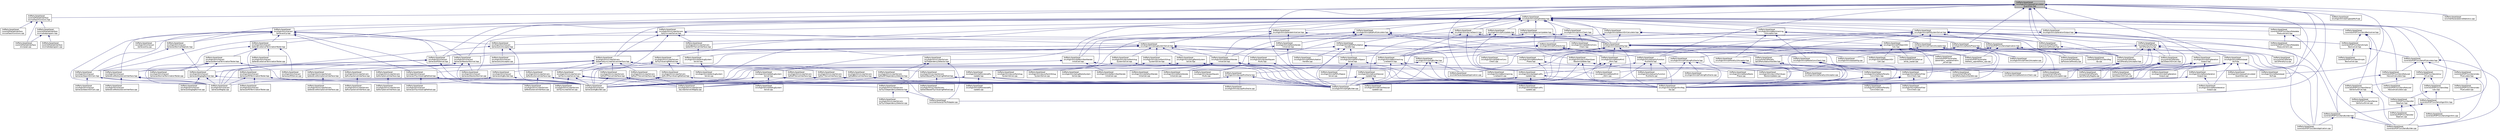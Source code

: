 digraph "3rdParty/Ipopt/Ipopt/src/Algorithm/IpIpoptCalculatedQuantities.hpp"
{
  edge [fontname="Helvetica",fontsize="10",labelfontname="Helvetica",labelfontsize="10"];
  node [fontname="Helvetica",fontsize="10",shape=record];
  Node4 [label="3rdParty/Ipopt/Ipopt\l/src/Algorithm/IpIpoptCalculated\lQuantities.hpp",height=0.2,width=0.4,color="black", fillcolor="grey75", style="filled", fontcolor="black"];
  Node4 -> Node5 [dir="back",color="midnightblue",fontsize="10",style="solid",fontname="Helvetica"];
  Node5 [label="3rdParty/Ipopt/Ipopt\l/contrib/MatlabInterface\l/src/callbackfunctions.hpp",height=0.2,width=0.4,color="black", fillcolor="white", style="filled",URL="$d4/df9/callbackfunctions_8hpp.html"];
  Node5 -> Node6 [dir="back",color="midnightblue",fontsize="10",style="solid",fontname="Helvetica"];
  Node6 [label="3rdParty/Ipopt/Ipopt\l/contrib/MatlabInterface\l/src/callbackfunctions.cpp",height=0.2,width=0.4,color="black", fillcolor="white", style="filled",URL="$d6/da3/callbackfunctions_8cpp.html"];
  Node5 -> Node7 [dir="back",color="midnightblue",fontsize="10",style="solid",fontname="Helvetica"];
  Node7 [label="3rdParty/Ipopt/Ipopt\l/contrib/MatlabInterface\l/src/ipopt.cpp",height=0.2,width=0.4,color="black", fillcolor="white", style="filled",URL="$d4/d35/ipopt_8cpp.html"];
  Node5 -> Node8 [dir="back",color="midnightblue",fontsize="10",style="solid",fontname="Helvetica"];
  Node8 [label="3rdParty/Ipopt/Ipopt\l/contrib/MatlabInterface\l/src/matlabprogram.hpp",height=0.2,width=0.4,color="black", fillcolor="white", style="filled",URL="$db/d4a/matlabprogram_8hpp.html"];
  Node8 -> Node7 [dir="back",color="midnightblue",fontsize="10",style="solid",fontname="Helvetica"];
  Node8 -> Node9 [dir="back",color="midnightblue",fontsize="10",style="solid",fontname="Helvetica"];
  Node9 [label="3rdParty/Ipopt/Ipopt\l/contrib/MatlabInterface\l/src/matlabprogram.cpp",height=0.2,width=0.4,color="black", fillcolor="white", style="filled",URL="$d7/d8c/matlabprogram_8cpp.html"];
  Node4 -> Node10 [dir="back",color="midnightblue",fontsize="10",style="solid",fontname="Helvetica"];
  Node10 [label="3rdParty/Ipopt/Ipopt\l/src/Algorithm/Inexact\l/IpInexactCq.hpp",height=0.2,width=0.4,color="black", fillcolor="white", style="filled",URL="$dd/ded/_ip_inexact_cq_8hpp.html"];
  Node10 -> Node11 [dir="back",color="midnightblue",fontsize="10",style="solid",fontname="Helvetica"];
  Node11 [label="3rdParty/Ipopt/Ipopt\l/src/Algorithm/Inexact\l/IpInexactAlgBuilder.cpp",height=0.2,width=0.4,color="black", fillcolor="white", style="filled",URL="$d4/d9d/_ip_inexact_alg_builder_8cpp.html"];
  Node10 -> Node12 [dir="back",color="midnightblue",fontsize="10",style="solid",fontname="Helvetica"];
  Node12 [label="3rdParty/Ipopt/Ipopt\l/src/Algorithm/Inexact\l/IpInexactLSAcceptor.hpp",height=0.2,width=0.4,color="black", fillcolor="white", style="filled",URL="$d5/de6/_ip_inexact_l_s_acceptor_8hpp.html"];
  Node12 -> Node11 [dir="back",color="midnightblue",fontsize="10",style="solid",fontname="Helvetica"];
  Node12 -> Node13 [dir="back",color="midnightblue",fontsize="10",style="solid",fontname="Helvetica"];
  Node13 [label="3rdParty/Ipopt/Ipopt\l/src/Algorithm/Inexact\l/IpInexactLSAcceptor.cpp",height=0.2,width=0.4,color="black", fillcolor="white", style="filled",URL="$d5/d08/_ip_inexact_l_s_acceptor_8cpp.html"];
  Node12 -> Node14 [dir="back",color="midnightblue",fontsize="10",style="solid",fontname="Helvetica"];
  Node14 [label="3rdParty/Ipopt/Ipopt\l/src/Algorithm/Inexact\l/IpInexactRegOp.cpp",height=0.2,width=0.4,color="black", fillcolor="white", style="filled",URL="$d2/d5b/_ip_inexact_reg_op_8cpp.html"];
  Node10 -> Node15 [dir="back",color="midnightblue",fontsize="10",style="solid",fontname="Helvetica"];
  Node15 [label="3rdParty/Ipopt/Ipopt\l/src/Algorithm/Inexact\l/IpInexactNormalStepCalc.hpp",height=0.2,width=0.4,color="black", fillcolor="white", style="filled",URL="$d8/d28/_ip_inexact_normal_step_calc_8hpp.html"];
  Node15 -> Node16 [dir="back",color="midnightblue",fontsize="10",style="solid",fontname="Helvetica"];
  Node16 [label="3rdParty/Ipopt/Ipopt\l/src/Algorithm/Inexact\l/IpInexactDoglegNormal.hpp",height=0.2,width=0.4,color="black", fillcolor="white", style="filled",URL="$d1/de6/_ip_inexact_dogleg_normal_8hpp.html"];
  Node16 -> Node11 [dir="back",color="midnightblue",fontsize="10",style="solid",fontname="Helvetica"];
  Node16 -> Node17 [dir="back",color="midnightblue",fontsize="10",style="solid",fontname="Helvetica"];
  Node17 [label="3rdParty/Ipopt/Ipopt\l/src/Algorithm/Inexact\l/IpInexactDoglegNormal.cpp",height=0.2,width=0.4,color="black", fillcolor="white", style="filled",URL="$d3/d76/_ip_inexact_dogleg_normal_8cpp.html"];
  Node16 -> Node14 [dir="back",color="midnightblue",fontsize="10",style="solid",fontname="Helvetica"];
  Node15 -> Node18 [dir="back",color="midnightblue",fontsize="10",style="solid",fontname="Helvetica"];
  Node18 [label="3rdParty/Ipopt/Ipopt\l/src/Algorithm/Inexact\l/IpInexactSearchDirCalc.hpp",height=0.2,width=0.4,color="black", fillcolor="white", style="filled",URL="$dc/d76/_ip_inexact_search_dir_calc_8hpp.html"];
  Node18 -> Node11 [dir="back",color="midnightblue",fontsize="10",style="solid",fontname="Helvetica"];
  Node18 -> Node14 [dir="back",color="midnightblue",fontsize="10",style="solid",fontname="Helvetica"];
  Node18 -> Node19 [dir="back",color="midnightblue",fontsize="10",style="solid",fontname="Helvetica"];
  Node19 [label="3rdParty/Ipopt/Ipopt\l/src/Algorithm/Inexact\l/IpInexactSearchDirCalc.cpp",height=0.2,width=0.4,color="black", fillcolor="white", style="filled",URL="$d3/db0/_ip_inexact_search_dir_calc_8cpp.html"];
  Node10 -> Node20 [dir="back",color="midnightblue",fontsize="10",style="solid",fontname="Helvetica"];
  Node20 [label="3rdParty/Ipopt/Ipopt\l/src/Algorithm/Inexact\l/IpInexactNewtonNormal.hpp",height=0.2,width=0.4,color="black", fillcolor="white", style="filled",URL="$d3/d30/_ip_inexact_newton_normal_8hpp.html"];
  Node20 -> Node16 [dir="back",color="midnightblue",fontsize="10",style="solid",fontname="Helvetica"];
  Node20 -> Node11 [dir="back",color="midnightblue",fontsize="10",style="solid",fontname="Helvetica"];
  Node20 -> Node21 [dir="back",color="midnightblue",fontsize="10",style="solid",fontname="Helvetica"];
  Node21 [label="3rdParty/Ipopt/Ipopt\l/src/Algorithm/Inexact\l/IpInexactNewtonNormal.cpp",height=0.2,width=0.4,color="black", fillcolor="white", style="filled",URL="$df/d72/_ip_inexact_newton_normal_8cpp.html"];
  Node20 -> Node14 [dir="back",color="midnightblue",fontsize="10",style="solid",fontname="Helvetica"];
  Node10 -> Node22 [dir="back",color="midnightblue",fontsize="10",style="solid",fontname="Helvetica"];
  Node22 [label="3rdParty/Ipopt/Ipopt\l/src/Algorithm/Inexact\l/IpIterativeSolverTerminationTester.hpp",height=0.2,width=0.4,color="black", fillcolor="white", style="filled",URL="$df/de2/_ip_iterative_solver_termination_tester_8hpp.html"];
  Node22 -> Node23 [dir="back",color="midnightblue",fontsize="10",style="solid",fontname="Helvetica"];
  Node23 [label="3rdParty/Ipopt/Ipopt\l/src/Algorithm/Inexact\l/IpInexactNormalTerminationTester.hpp",height=0.2,width=0.4,color="black", fillcolor="white", style="filled",URL="$d2/d09/_ip_inexact_normal_termination_tester_8hpp.html"];
  Node23 -> Node16 [dir="back",color="midnightblue",fontsize="10",style="solid",fontname="Helvetica"];
  Node23 -> Node11 [dir="back",color="midnightblue",fontsize="10",style="solid",fontname="Helvetica"];
  Node23 -> Node24 [dir="back",color="midnightblue",fontsize="10",style="solid",fontname="Helvetica"];
  Node24 [label="3rdParty/Ipopt/Ipopt\l/src/Algorithm/Inexact\l/IpInexactNormalTerminationTester.cpp",height=0.2,width=0.4,color="black", fillcolor="white", style="filled",URL="$d7/d64/_ip_inexact_normal_termination_tester_8cpp.html"];
  Node23 -> Node14 [dir="back",color="midnightblue",fontsize="10",style="solid",fontname="Helvetica"];
  Node22 -> Node25 [dir="back",color="midnightblue",fontsize="10",style="solid",fontname="Helvetica"];
  Node25 [label="3rdParty/Ipopt/Ipopt\l/src/Algorithm/Inexact\l/IpIterativePardisoSolverInterface.hpp",height=0.2,width=0.4,color="black", fillcolor="white", style="filled",URL="$d8/dab/_ip_iterative_pardiso_solver_interface_8hpp.html"];
  Node25 -> Node11 [dir="back",color="midnightblue",fontsize="10",style="solid",fontname="Helvetica"];
  Node25 -> Node14 [dir="back",color="midnightblue",fontsize="10",style="solid",fontname="Helvetica"];
  Node25 -> Node26 [dir="back",color="midnightblue",fontsize="10",style="solid",fontname="Helvetica"];
  Node26 [label="3rdParty/Ipopt/Ipopt\l/src/Algorithm/Inexact\l/IpIterativePardisoSolverInterface.cpp",height=0.2,width=0.4,color="black", fillcolor="white", style="filled",URL="$d7/d60/_ip_iterative_pardiso_solver_interface_8cpp.html"];
  Node22 -> Node27 [dir="back",color="midnightblue",fontsize="10",style="solid",fontname="Helvetica"];
  Node27 [label="3rdParty/Ipopt/Ipopt\l/src/Algorithm/Inexact\l/IpInexactPDTerminationTester.hpp",height=0.2,width=0.4,color="black", fillcolor="white", style="filled",URL="$df/d3f/_ip_inexact_p_d_termination_tester_8hpp.html"];
  Node27 -> Node11 [dir="back",color="midnightblue",fontsize="10",style="solid",fontname="Helvetica"];
  Node27 -> Node28 [dir="back",color="midnightblue",fontsize="10",style="solid",fontname="Helvetica"];
  Node28 [label="3rdParty/Ipopt/Ipopt\l/src/Algorithm/Inexact\l/IpInexactPDTerminationTester.cpp",height=0.2,width=0.4,color="black", fillcolor="white", style="filled",URL="$d4/d09/_ip_inexact_p_d_termination_tester_8cpp.html"];
  Node27 -> Node14 [dir="back",color="midnightblue",fontsize="10",style="solid",fontname="Helvetica"];
  Node22 -> Node29 [dir="back",color="midnightblue",fontsize="10",style="solid",fontname="Helvetica"];
  Node29 [label="3rdParty/Ipopt/Ipopt\l/src/Algorithm/Inexact\l/IpInexactPDSolver.cpp",height=0.2,width=0.4,color="black", fillcolor="white", style="filled",URL="$d5/d19/_ip_inexact_p_d_solver_8cpp.html"];
  Node22 -> Node30 [dir="back",color="midnightblue",fontsize="10",style="solid",fontname="Helvetica"];
  Node30 [label="3rdParty/Ipopt/Ipopt\l/src/Algorithm/Inexact\l/IpIterativeSolverTerminationTester.cpp",height=0.2,width=0.4,color="black", fillcolor="white", style="filled",URL="$dc/d3b/_ip_iterative_solver_termination_tester_8cpp.html"];
  Node10 -> Node18 [dir="back",color="midnightblue",fontsize="10",style="solid",fontname="Helvetica"];
  Node10 -> Node31 [dir="back",color="midnightblue",fontsize="10",style="solid",fontname="Helvetica"];
  Node31 [label="3rdParty/Ipopt/Ipopt\l/src/Algorithm/Inexact\l/IpInexactPDSolver.hpp",height=0.2,width=0.4,color="black", fillcolor="white", style="filled",URL="$df/d0f/_ip_inexact_p_d_solver_8hpp.html"];
  Node31 -> Node18 [dir="back",color="midnightblue",fontsize="10",style="solid",fontname="Helvetica"];
  Node31 -> Node11 [dir="back",color="midnightblue",fontsize="10",style="solid",fontname="Helvetica"];
  Node31 -> Node29 [dir="back",color="midnightblue",fontsize="10",style="solid",fontname="Helvetica"];
  Node31 -> Node14 [dir="back",color="midnightblue",fontsize="10",style="solid",fontname="Helvetica"];
  Node10 -> Node32 [dir="back",color="midnightblue",fontsize="10",style="solid",fontname="Helvetica"];
  Node32 [label="3rdParty/Ipopt/Ipopt\l/src/Algorithm/Inexact\l/IpInexactTSymScalingMethod.hpp",height=0.2,width=0.4,color="black", fillcolor="white", style="filled",URL="$d6/d57/_ip_inexact_t_sym_scaling_method_8hpp.html"];
  Node32 -> Node11 [dir="back",color="midnightblue",fontsize="10",style="solid",fontname="Helvetica"];
  Node32 -> Node33 [dir="back",color="midnightblue",fontsize="10",style="solid",fontname="Helvetica"];
  Node33 [label="3rdParty/Ipopt/Ipopt\l/src/Algorithm/Inexact\l/IpInexactTSymScalingMethod.cpp",height=0.2,width=0.4,color="black", fillcolor="white", style="filled",URL="$db/db0/_ip_inexact_t_sym_scaling_method_8cpp.html"];
  Node10 -> Node25 [dir="back",color="midnightblue",fontsize="10",style="solid",fontname="Helvetica"];
  Node10 -> Node34 [dir="back",color="midnightblue",fontsize="10",style="solid",fontname="Helvetica"];
  Node34 [label="3rdParty/Ipopt/Ipopt\l/src/Algorithm/Inexact\l/IpInexactCq.cpp",height=0.2,width=0.4,color="black", fillcolor="white", style="filled",URL="$d9/d79/_ip_inexact_cq_8cpp.html"];
  Node10 -> Node14 [dir="back",color="midnightblue",fontsize="10",style="solid",fontname="Helvetica"];
  Node4 -> Node35 [dir="back",color="midnightblue",fontsize="10",style="solid",fontname="Helvetica"];
  Node35 [label="3rdParty/Ipopt/Ipopt\l/src/Algorithm/IpAlgStrategy.hpp",height=0.2,width=0.4,color="black", fillcolor="white", style="filled",URL="$d8/dc6/_ip_alg_strategy_8hpp.html"];
  Node35 -> Node36 [dir="back",color="midnightblue",fontsize="10",style="solid",fontname="Helvetica"];
  Node36 [label="3rdParty/Ipopt/Ipopt\l/contrib/sIPOPT/src/SensAlgorithm.hpp",height=0.2,width=0.4,color="black", fillcolor="white", style="filled",URL="$dd/d72/_sens_algorithm_8hpp.html"];
  Node36 -> Node37 [dir="back",color="midnightblue",fontsize="10",style="solid",fontname="Helvetica"];
  Node37 [label="3rdParty/Ipopt/Ipopt\l/contrib/sIPOPT/src/SensAlgorithm.cpp",height=0.2,width=0.4,color="black", fillcolor="white", style="filled",URL="$dd/d54/_sens_algorithm_8cpp.html"];
  Node36 -> Node38 [dir="back",color="midnightblue",fontsize="10",style="solid",fontname="Helvetica"];
  Node38 [label="3rdParty/Ipopt/Ipopt\l/contrib/sIPOPT/src/SensBuilder.hpp",height=0.2,width=0.4,color="black", fillcolor="white", style="filled",URL="$d3/d9c/_sens_builder_8hpp.html"];
  Node38 -> Node39 [dir="back",color="midnightblue",fontsize="10",style="solid",fontname="Helvetica"];
  Node39 [label="3rdParty/Ipopt/Ipopt\l/contrib/sIPOPT/src/SensApplication.cpp",height=0.2,width=0.4,color="black", fillcolor="white", style="filled",URL="$d7/dda/_sens_application_8cpp.html"];
  Node38 -> Node40 [dir="back",color="midnightblue",fontsize="10",style="solid",fontname="Helvetica"];
  Node40 [label="3rdParty/Ipopt/Ipopt\l/contrib/sIPOPT/src/SensBuilder.cpp",height=0.2,width=0.4,color="black", fillcolor="white", style="filled",URL="$d8/dfc/_sens_builder_8cpp.html"];
  Node35 -> Node41 [dir="back",color="midnightblue",fontsize="10",style="solid",fontname="Helvetica"];
  Node41 [label="3rdParty/Ipopt/Ipopt\l/contrib/sIPOPT/src/SensStep\lCalc.hpp",height=0.2,width=0.4,color="black", fillcolor="white", style="filled",URL="$de/d13/_sens_step_calc_8hpp.html"];
  Node41 -> Node36 [dir="back",color="midnightblue",fontsize="10",style="solid",fontname="Helvetica"];
  Node41 -> Node42 [dir="back",color="midnightblue",fontsize="10",style="solid",fontname="Helvetica"];
  Node42 [label="3rdParty/Ipopt/Ipopt\l/contrib/sIPOPT/src/SensStd\lStepCalc.hpp",height=0.2,width=0.4,color="black", fillcolor="white", style="filled",URL="$db/d02/_sens_std_step_calc_8hpp.html"];
  Node42 -> Node40 [dir="back",color="midnightblue",fontsize="10",style="solid",fontname="Helvetica"];
  Node42 -> Node43 [dir="back",color="midnightblue",fontsize="10",style="solid",fontname="Helvetica"];
  Node43 [label="3rdParty/Ipopt/Ipopt\l/contrib/sIPOPT/src/SensStd\lStepCalc.cpp",height=0.2,width=0.4,color="black", fillcolor="white", style="filled",URL="$de/dd8/_sens_std_step_calc_8cpp.html"];
  Node35 -> Node44 [dir="back",color="midnightblue",fontsize="10",style="solid",fontname="Helvetica"];
  Node44 [label="3rdParty/Ipopt/Ipopt\l/contrib/sIPOPT/src/SensPCalculator.hpp",height=0.2,width=0.4,color="black", fillcolor="white", style="filled",URL="$dc/d7c/_sens_p_calculator_8hpp.html"];
  Node44 -> Node45 [dir="back",color="midnightblue",fontsize="10",style="solid",fontname="Helvetica"];
  Node45 [label="3rdParty/Ipopt/Ipopt\l/contrib/sIPOPT/src/SensSchur\lDriver.hpp",height=0.2,width=0.4,color="black", fillcolor="white", style="filled",URL="$dc/d0f/_sens_schur_driver_8hpp.html"];
  Node45 -> Node41 [dir="back",color="midnightblue",fontsize="10",style="solid",fontname="Helvetica"];
  Node45 -> Node36 [dir="back",color="midnightblue",fontsize="10",style="solid",fontname="Helvetica"];
  Node45 -> Node46 [dir="back",color="midnightblue",fontsize="10",style="solid",fontname="Helvetica"];
  Node46 [label="3rdParty/Ipopt/Ipopt\l/contrib/sIPOPT/src/SensDense\lGenSchurDriver.hpp",height=0.2,width=0.4,color="black", fillcolor="white", style="filled",URL="$d2/d6d/_sens_dense_gen_schur_driver_8hpp.html"];
  Node46 -> Node40 [dir="back",color="midnightblue",fontsize="10",style="solid",fontname="Helvetica"];
  Node46 -> Node47 [dir="back",color="midnightblue",fontsize="10",style="solid",fontname="Helvetica"];
  Node47 [label="3rdParty/Ipopt/Ipopt\l/contrib/sIPOPT/src/SensDense\lGenSchurDriver.cpp",height=0.2,width=0.4,color="black", fillcolor="white", style="filled",URL="$d2/d9c/_sens_dense_gen_schur_driver_8cpp.html"];
  Node44 -> Node48 [dir="back",color="midnightblue",fontsize="10",style="solid",fontname="Helvetica"];
  Node48 [label="3rdParty/Ipopt/Ipopt\l/contrib/sIPOPT/src/SensReduced\lHessianCalculator.hpp",height=0.2,width=0.4,color="black", fillcolor="white", style="filled",URL="$de/d05/_sens_reduced_hessian_calculator_8hpp.html"];
  Node48 -> Node38 [dir="back",color="midnightblue",fontsize="10",style="solid",fontname="Helvetica"];
  Node48 -> Node49 [dir="back",color="midnightblue",fontsize="10",style="solid",fontname="Helvetica"];
  Node49 [label="3rdParty/Ipopt/Ipopt\l/contrib/sIPOPT/src/SensReduced\lHessianCalculator.cpp",height=0.2,width=0.4,color="black", fillcolor="white", style="filled",URL="$d1/d49/_sens_reduced_hessian_calculator_8cpp.html"];
  Node44 -> Node40 [dir="back",color="midnightblue",fontsize="10",style="solid",fontname="Helvetica"];
  Node44 -> Node50 [dir="back",color="midnightblue",fontsize="10",style="solid",fontname="Helvetica"];
  Node50 [label="3rdParty/Ipopt/Ipopt\l/contrib/sIPOPT/src/SensIndex\lPCalculator.hpp",height=0.2,width=0.4,color="black", fillcolor="white", style="filled",URL="$d4/d2b/_sens_index_p_calculator_8hpp.html"];
  Node50 -> Node40 [dir="back",color="midnightblue",fontsize="10",style="solid",fontname="Helvetica"];
  Node50 -> Node51 [dir="back",color="midnightblue",fontsize="10",style="solid",fontname="Helvetica"];
  Node51 [label="3rdParty/Ipopt/Ipopt\l/contrib/sIPOPT/src/SensIndex\lPCalculator.cpp",height=0.2,width=0.4,color="black", fillcolor="white", style="filled",URL="$d0/d1b/_sens_index_p_calculator_8cpp.html"];
  Node35 -> Node52 [dir="back",color="midnightblue",fontsize="10",style="solid",fontname="Helvetica"];
  Node52 [label="3rdParty/Ipopt/Ipopt\l/contrib/sIPOPT/src/SensBacksolver.hpp",height=0.2,width=0.4,color="black", fillcolor="white", style="filled",URL="$de/df7/_sens_backsolver_8hpp.html"];
  Node52 -> Node53 [dir="back",color="midnightblue",fontsize="10",style="solid",fontname="Helvetica"];
  Node53 [label="3rdParty/Ipopt/Ipopt\l/contrib/sIPOPT/src/SensSimple\lBacksolver.hpp",height=0.2,width=0.4,color="black", fillcolor="white", style="filled",URL="$d0/d89/_sens_simple_backsolver_8hpp.html"];
  Node53 -> Node44 [dir="back",color="midnightblue",fontsize="10",style="solid",fontname="Helvetica"];
  Node53 -> Node54 [dir="back",color="midnightblue",fontsize="10",style="solid",fontname="Helvetica"];
  Node54 [label="3rdParty/Ipopt/Ipopt\l/contrib/sIPOPT/src/SensSimple\lBacksolver.cpp",height=0.2,width=0.4,color="black", fillcolor="white", style="filled",URL="$df/d9c/_sens_simple_backsolver_8cpp.html"];
  Node52 -> Node46 [dir="back",color="midnightblue",fontsize="10",style="solid",fontname="Helvetica"];
  Node52 -> Node42 [dir="back",color="midnightblue",fontsize="10",style="solid",fontname="Helvetica"];
  Node35 -> Node48 [dir="back",color="midnightblue",fontsize="10",style="solid",fontname="Helvetica"];
  Node35 -> Node55 [dir="back",color="midnightblue",fontsize="10",style="solid",fontname="Helvetica"];
  Node55 [label="3rdParty/Ipopt/Ipopt\l/contrib/sIPOPT/src/SensMetadata\lMeasurement.hpp",height=0.2,width=0.4,color="black", fillcolor="white", style="filled",URL="$d2/dcf/_sens_metadata_measurement_8hpp.html"];
  Node55 -> Node40 [dir="back",color="midnightblue",fontsize="10",style="solid",fontname="Helvetica"];
  Node55 -> Node56 [dir="back",color="midnightblue",fontsize="10",style="solid",fontname="Helvetica"];
  Node56 [label="3rdParty/Ipopt/Ipopt\l/contrib/sIPOPT/src/SensMetadata\lMeasurement.cpp",height=0.2,width=0.4,color="black", fillcolor="white", style="filled",URL="$de/da0/_sens_metadata_measurement_8cpp.html"];
  Node35 -> Node15 [dir="back",color="midnightblue",fontsize="10",style="solid",fontname="Helvetica"];
  Node35 -> Node20 [dir="back",color="midnightblue",fontsize="10",style="solid",fontname="Helvetica"];
  Node35 -> Node22 [dir="back",color="midnightblue",fontsize="10",style="solid",fontname="Helvetica"];
  Node35 -> Node31 [dir="back",color="midnightblue",fontsize="10",style="solid",fontname="Helvetica"];
  Node35 -> Node57 [dir="back",color="midnightblue",fontsize="10",style="solid",fontname="Helvetica"];
  Node57 [label="3rdParty/Ipopt/Ipopt\l/src/Algorithm/IpMuUpdate.hpp",height=0.2,width=0.4,color="black", fillcolor="white", style="filled",URL="$d1/d92/_ip_mu_update_8hpp.html"];
  Node57 -> Node58 [dir="back",color="midnightblue",fontsize="10",style="solid",fontname="Helvetica"];
  Node58 [label="3rdParty/Ipopt/Ipopt\l/src/Algorithm/IpAdaptiveMu\lUpdate.hpp",height=0.2,width=0.4,color="black", fillcolor="white", style="filled",URL="$d7/d78/_ip_adaptive_mu_update_8hpp.html"];
  Node58 -> Node11 [dir="back",color="midnightblue",fontsize="10",style="solid",fontname="Helvetica"];
  Node58 -> Node59 [dir="back",color="midnightblue",fontsize="10",style="solid",fontname="Helvetica"];
  Node59 [label="3rdParty/Ipopt/Ipopt\l/src/Algorithm/IpAdaptiveMu\lUpdate.cpp",height=0.2,width=0.4,color="black", fillcolor="white", style="filled",URL="$d9/dd5/_ip_adaptive_mu_update_8cpp.html"];
  Node58 -> Node60 [dir="back",color="midnightblue",fontsize="10",style="solid",fontname="Helvetica"];
  Node60 [label="3rdParty/Ipopt/Ipopt\l/src/Algorithm/IpAlgBuilder.cpp",height=0.2,width=0.4,color="black", fillcolor="white", style="filled",URL="$df/d94/_ip_alg_builder_8cpp.html"];
  Node58 -> Node61 [dir="back",color="midnightblue",fontsize="10",style="solid",fontname="Helvetica"];
  Node61 [label="3rdParty/Ipopt/Ipopt\l/src/Algorithm/IpAlgorithmReg\lOp.cpp",height=0.2,width=0.4,color="black", fillcolor="white", style="filled",URL="$dd/d80/_ip_algorithm_reg_op_8cpp.html"];
  Node57 -> Node62 [dir="back",color="midnightblue",fontsize="10",style="solid",fontname="Helvetica"];
  Node62 [label="3rdParty/Ipopt/Ipopt\l/src/Algorithm/IpIpoptAlg.hpp",height=0.2,width=0.4,color="black", fillcolor="white", style="filled",URL="$d0/d77/_ip_ipopt_alg_8hpp.html"];
  Node62 -> Node63 [dir="back",color="midnightblue",fontsize="10",style="solid",fontname="Helvetica"];
  Node63 [label="3rdParty/Ipopt/Ipopt\l/contrib/sIPOPT/AmplSolver\l/ampl_sipopt.cpp",height=0.2,width=0.4,color="black", fillcolor="white", style="filled",URL="$d0/db4/ampl__sipopt_8cpp.html"];
  Node62 -> Node64 [dir="back",color="midnightblue",fontsize="10",style="solid",fontname="Helvetica"];
  Node64 [label="3rdParty/Ipopt/Ipopt\l/contrib/sIPOPT/examples\l/parametric_cpp/parametric\l_driver.cpp",height=0.2,width=0.4,color="black", fillcolor="white", style="filled",URL="$d9/dd5/parametric__driver_8cpp.html"];
  Node62 -> Node65 [dir="back",color="midnightblue",fontsize="10",style="solid",fontname="Helvetica"];
  Node65 [label="3rdParty/Ipopt/Ipopt\l/contrib/sIPOPT/examples\l/redhess_cpp/redhess_cpp.cpp",height=0.2,width=0.4,color="black", fillcolor="white", style="filled",URL="$dc/dea/redhess__cpp_8cpp.html"];
  Node62 -> Node39 [dir="back",color="midnightblue",fontsize="10",style="solid",fontname="Helvetica"];
  Node62 -> Node66 [dir="back",color="midnightblue",fontsize="10",style="solid",fontname="Helvetica"];
  Node66 [label="3rdParty/Ipopt/Ipopt\l/src/Algorithm/IpAlgBuilder.hpp",height=0.2,width=0.4,color="black", fillcolor="white", style="filled",URL="$d4/d4e/_ip_alg_builder_8hpp.html"];
  Node66 -> Node67 [dir="back",color="midnightblue",fontsize="10",style="solid",fontname="Helvetica"];
  Node67 [label="3rdParty/Ipopt/Ipopt\l/src/Algorithm/Inexact\l/IpInexactAlgBuilder.hpp",height=0.2,width=0.4,color="black", fillcolor="white", style="filled",URL="$da/dc4/_ip_inexact_alg_builder_8hpp.html"];
  Node67 -> Node11 [dir="back",color="midnightblue",fontsize="10",style="solid",fontname="Helvetica"];
  Node67 -> Node14 [dir="back",color="midnightblue",fontsize="10",style="solid",fontname="Helvetica"];
  Node66 -> Node60 [dir="back",color="midnightblue",fontsize="10",style="solid",fontname="Helvetica"];
  Node66 -> Node61 [dir="back",color="midnightblue",fontsize="10",style="solid",fontname="Helvetica"];
  Node66 -> Node68 [dir="back",color="midnightblue",fontsize="10",style="solid",fontname="Helvetica"];
  Node68 [label="3rdParty/Ipopt/Ipopt\l/src/Interfaces/IpIpoptApplication.cpp",height=0.2,width=0.4,color="black", fillcolor="white", style="filled",URL="$de/de4/_ip_ipopt_application_8cpp.html"];
  Node62 -> Node69 [dir="back",color="midnightblue",fontsize="10",style="solid",fontname="Helvetica"];
  Node69 [label="3rdParty/Ipopt/Ipopt\l/src/Algorithm/IpRestoMinC\l_1Nrm.hpp",height=0.2,width=0.4,color="black", fillcolor="white", style="filled",URL="$dd/dd8/_ip_resto_min_c__1_nrm_8hpp.html"];
  Node69 -> Node60 [dir="back",color="midnightblue",fontsize="10",style="solid",fontname="Helvetica"];
  Node69 -> Node61 [dir="back",color="midnightblue",fontsize="10",style="solid",fontname="Helvetica"];
  Node69 -> Node70 [dir="back",color="midnightblue",fontsize="10",style="solid",fontname="Helvetica"];
  Node70 [label="3rdParty/Ipopt/Ipopt\l/src/Algorithm/IpRestoMinC\l_1Nrm.cpp",height=0.2,width=0.4,color="black", fillcolor="white", style="filled",URL="$dd/d95/_ip_resto_min_c__1_nrm_8cpp.html"];
  Node62 -> Node71 [dir="back",color="midnightblue",fontsize="10",style="solid",fontname="Helvetica"];
  Node71 [label="3rdParty/Ipopt/Ipopt\l/src/Algorithm/IpRestoResto\lPhase.hpp",height=0.2,width=0.4,color="black", fillcolor="white", style="filled",URL="$d4/daa/_ip_resto_resto_phase_8hpp.html"];
  Node71 -> Node60 [dir="back",color="midnightblue",fontsize="10",style="solid",fontname="Helvetica"];
  Node71 -> Node72 [dir="back",color="midnightblue",fontsize="10",style="solid",fontname="Helvetica"];
  Node72 [label="3rdParty/Ipopt/Ipopt\l/src/Algorithm/IpRestoResto\lPhase.cpp",height=0.2,width=0.4,color="black", fillcolor="white", style="filled",URL="$db/de3/_ip_resto_resto_phase_8cpp.html"];
  Node62 -> Node61 [dir="back",color="midnightblue",fontsize="10",style="solid",fontname="Helvetica"];
  Node62 -> Node73 [dir="back",color="midnightblue",fontsize="10",style="solid",fontname="Helvetica"];
  Node73 [label="3rdParty/Ipopt/Ipopt\l/src/Algorithm/IpIpoptAlg.cpp",height=0.2,width=0.4,color="black", fillcolor="white", style="filled",URL="$d4/d0b/_ip_ipopt_alg_8cpp.html"];
  Node62 -> Node74 [dir="back",color="midnightblue",fontsize="10",style="solid",fontname="Helvetica"];
  Node74 [label="3rdParty/Ipopt/Ipopt\l/src/contrib/CGPenalty\l/IpCGPenaltyLSAcceptor.hpp",height=0.2,width=0.4,color="black", fillcolor="white", style="filled",URL="$d4/d67/_ip_c_g_penalty_l_s_acceptor_8hpp.html"];
  Node74 -> Node60 [dir="back",color="midnightblue",fontsize="10",style="solid",fontname="Helvetica"];
  Node74 -> Node75 [dir="back",color="midnightblue",fontsize="10",style="solid",fontname="Helvetica"];
  Node75 [label="3rdParty/Ipopt/Ipopt\l/src/contrib/CGPenalty\l/IpCGPenaltyLSAcceptor.cpp",height=0.2,width=0.4,color="black", fillcolor="white", style="filled",URL="$df/db6/_ip_c_g_penalty_l_s_acceptor_8cpp.html"];
  Node74 -> Node76 [dir="back",color="midnightblue",fontsize="10",style="solid",fontname="Helvetica"];
  Node76 [label="3rdParty/Ipopt/Ipopt\l/src/contrib/CGPenalty\l/IpCGPenaltyRegOp.cpp",height=0.2,width=0.4,color="black", fillcolor="white", style="filled",URL="$d1/d8b/_ip_c_g_penalty_reg_op_8cpp.html"];
  Node62 -> Node75 [dir="back",color="midnightblue",fontsize="10",style="solid",fontname="Helvetica"];
  Node62 -> Node68 [dir="back",color="midnightblue",fontsize="10",style="solid",fontname="Helvetica"];
  Node57 -> Node77 [dir="back",color="midnightblue",fontsize="10",style="solid",fontname="Helvetica"];
  Node77 [label="3rdParty/Ipopt/Ipopt\l/src/Algorithm/IpMonotoneMu\lUpdate.hpp",height=0.2,width=0.4,color="black", fillcolor="white", style="filled",URL="$df/d5c/_ip_monotone_mu_update_8hpp.html"];
  Node77 -> Node11 [dir="back",color="midnightblue",fontsize="10",style="solid",fontname="Helvetica"];
  Node77 -> Node60 [dir="back",color="midnightblue",fontsize="10",style="solid",fontname="Helvetica"];
  Node77 -> Node61 [dir="back",color="midnightblue",fontsize="10",style="solid",fontname="Helvetica"];
  Node77 -> Node78 [dir="back",color="midnightblue",fontsize="10",style="solid",fontname="Helvetica"];
  Node78 [label="3rdParty/Ipopt/Ipopt\l/src/Algorithm/IpMonotoneMu\lUpdate.cpp",height=0.2,width=0.4,color="black", fillcolor="white", style="filled",URL="$db/d24/_ip_monotone_mu_update_8cpp.html"];
  Node35 -> Node79 [dir="back",color="midnightblue",fontsize="10",style="solid",fontname="Helvetica"];
  Node79 [label="3rdParty/Ipopt/Ipopt\l/src/Algorithm/IpLineSearch.hpp",height=0.2,width=0.4,color="black", fillcolor="white", style="filled",URL="$d2/d38/_ip_line_search_8hpp.html"];
  Node79 -> Node58 [dir="back",color="midnightblue",fontsize="10",style="solid",fontname="Helvetica"];
  Node79 -> Node62 [dir="back",color="midnightblue",fontsize="10",style="solid",fontname="Helvetica"];
  Node79 -> Node80 [dir="back",color="midnightblue",fontsize="10",style="solid",fontname="Helvetica"];
  Node80 [label="3rdParty/Ipopt/Ipopt\l/src/Algorithm/IpBacktracking\lLineSearch.hpp",height=0.2,width=0.4,color="black", fillcolor="white", style="filled",URL="$da/d68/_ip_backtracking_line_search_8hpp.html"];
  Node80 -> Node11 [dir="back",color="midnightblue",fontsize="10",style="solid",fontname="Helvetica"];
  Node80 -> Node60 [dir="back",color="midnightblue",fontsize="10",style="solid",fontname="Helvetica"];
  Node80 -> Node61 [dir="back",color="midnightblue",fontsize="10",style="solid",fontname="Helvetica"];
  Node80 -> Node81 [dir="back",color="midnightblue",fontsize="10",style="solid",fontname="Helvetica"];
  Node81 [label="3rdParty/Ipopt/Ipopt\l/src/Algorithm/IpBacktracking\lLineSearch.cpp",height=0.2,width=0.4,color="black", fillcolor="white", style="filled",URL="$d1/dbf/_ip_backtracking_line_search_8cpp.html"];
  Node79 -> Node77 [dir="back",color="midnightblue",fontsize="10",style="solid",fontname="Helvetica"];
  Node35 -> Node82 [dir="back",color="midnightblue",fontsize="10",style="solid",fontname="Helvetica"];
  Node82 [label="3rdParty/Ipopt/Ipopt\l/src/Algorithm/IpMuOracle.hpp",height=0.2,width=0.4,color="black", fillcolor="white", style="filled",URL="$de/d02/_ip_mu_oracle_8hpp.html"];
  Node82 -> Node58 [dir="back",color="midnightblue",fontsize="10",style="solid",fontname="Helvetica"];
  Node82 -> Node83 [dir="back",color="midnightblue",fontsize="10",style="solid",fontname="Helvetica"];
  Node83 [label="3rdParty/Ipopt/Ipopt\l/src/Algorithm/IpQualityFunction\lMuOracle.hpp",height=0.2,width=0.4,color="black", fillcolor="white", style="filled",URL="$d8/d29/_ip_quality_function_mu_oracle_8hpp.html"];
  Node83 -> Node58 [dir="back",color="midnightblue",fontsize="10",style="solid",fontname="Helvetica"];
  Node83 -> Node60 [dir="back",color="midnightblue",fontsize="10",style="solid",fontname="Helvetica"];
  Node83 -> Node61 [dir="back",color="midnightblue",fontsize="10",style="solid",fontname="Helvetica"];
  Node83 -> Node84 [dir="back",color="midnightblue",fontsize="10",style="solid",fontname="Helvetica"];
  Node84 [label="3rdParty/Ipopt/Ipopt\l/src/Algorithm/IpQualityFunction\lMuOracle.cpp",height=0.2,width=0.4,color="black", fillcolor="white", style="filled",URL="$d1/dd2/_ip_quality_function_mu_oracle_8cpp.html"];
  Node82 -> Node85 [dir="back",color="midnightblue",fontsize="10",style="solid",fontname="Helvetica"];
  Node85 [label="3rdParty/Ipopt/Ipopt\l/src/Algorithm/IpLoqoMuOracle.hpp",height=0.2,width=0.4,color="black", fillcolor="white", style="filled",URL="$d9/def/_ip_loqo_mu_oracle_8hpp.html"];
  Node85 -> Node11 [dir="back",color="midnightblue",fontsize="10",style="solid",fontname="Helvetica"];
  Node85 -> Node60 [dir="back",color="midnightblue",fontsize="10",style="solid",fontname="Helvetica"];
  Node85 -> Node86 [dir="back",color="midnightblue",fontsize="10",style="solid",fontname="Helvetica"];
  Node86 [label="3rdParty/Ipopt/Ipopt\l/src/Algorithm/IpLoqoMuOracle.cpp",height=0.2,width=0.4,color="black", fillcolor="white", style="filled",URL="$d6/d40/_ip_loqo_mu_oracle_8cpp.html"];
  Node82 -> Node87 [dir="back",color="midnightblue",fontsize="10",style="solid",fontname="Helvetica"];
  Node87 [label="3rdParty/Ipopt/Ipopt\l/src/Algorithm/IpProbingMuOracle.hpp",height=0.2,width=0.4,color="black", fillcolor="white", style="filled",URL="$d7/d40/_ip_probing_mu_oracle_8hpp.html"];
  Node87 -> Node60 [dir="back",color="midnightblue",fontsize="10",style="solid",fontname="Helvetica"];
  Node87 -> Node61 [dir="back",color="midnightblue",fontsize="10",style="solid",fontname="Helvetica"];
  Node87 -> Node88 [dir="back",color="midnightblue",fontsize="10",style="solid",fontname="Helvetica"];
  Node88 [label="3rdParty/Ipopt/Ipopt\l/src/Algorithm/IpProbingMuOracle.cpp",height=0.2,width=0.4,color="black", fillcolor="white", style="filled",URL="$dc/da4/_ip_probing_mu_oracle_8cpp.html"];
  Node35 -> Node89 [dir="back",color="midnightblue",fontsize="10",style="solid",fontname="Helvetica"];
  Node89 [label="3rdParty/Ipopt/Ipopt\l/src/Algorithm/IpPDSystemSolver.hpp",height=0.2,width=0.4,color="black", fillcolor="white", style="filled",URL="$d0/de5/_ip_p_d_system_solver_8hpp.html"];
  Node89 -> Node53 [dir="back",color="midnightblue",fontsize="10",style="solid",fontname="Helvetica"];
  Node89 -> Node90 [dir="back",color="midnightblue",fontsize="10",style="solid",fontname="Helvetica"];
  Node90 [label="3rdParty/Ipopt/Ipopt\l/contrib/sIPOPT/src/SensApplication.hpp",height=0.2,width=0.4,color="black", fillcolor="white", style="filled",URL="$d1/d29/_sens_application_8hpp.html"];
  Node90 -> Node63 [dir="back",color="midnightblue",fontsize="10",style="solid",fontname="Helvetica"];
  Node90 -> Node64 [dir="back",color="midnightblue",fontsize="10",style="solid",fontname="Helvetica"];
  Node90 -> Node65 [dir="back",color="midnightblue",fontsize="10",style="solid",fontname="Helvetica"];
  Node90 -> Node39 [dir="back",color="midnightblue",fontsize="10",style="solid",fontname="Helvetica"];
  Node90 -> Node91 [dir="back",color="midnightblue",fontsize="10",style="solid",fontname="Helvetica"];
  Node91 [label="3rdParty/Ipopt/Ipopt\l/contrib/sIPOPT/src/SensReg\lOp.cpp",height=0.2,width=0.4,color="black", fillcolor="white", style="filled",URL="$d8/d85/_sens_reg_op_8cpp.html"];
  Node89 -> Node38 [dir="back",color="midnightblue",fontsize="10",style="solid",fontname="Helvetica"];
  Node89 -> Node83 [dir="back",color="midnightblue",fontsize="10",style="solid",fontname="Helvetica"];
  Node89 -> Node92 [dir="back",color="midnightblue",fontsize="10",style="solid",fontname="Helvetica"];
  Node92 [label="3rdParty/Ipopt/Ipopt\l/src/Algorithm/IpPDFullSpace\lSolver.hpp",height=0.2,width=0.4,color="black", fillcolor="white", style="filled",URL="$d7/df1/_ip_p_d_full_space_solver_8hpp.html"];
  Node92 -> Node60 [dir="back",color="midnightblue",fontsize="10",style="solid",fontname="Helvetica"];
  Node92 -> Node61 [dir="back",color="midnightblue",fontsize="10",style="solid",fontname="Helvetica"];
  Node92 -> Node93 [dir="back",color="midnightblue",fontsize="10",style="solid",fontname="Helvetica"];
  Node93 [label="3rdParty/Ipopt/Ipopt\l/src/Algorithm/IpPDFullSpace\lSolver.cpp",height=0.2,width=0.4,color="black", fillcolor="white", style="filled",URL="$dd/db6/_ip_p_d_full_space_solver_8cpp.html"];
  Node89 -> Node94 [dir="back",color="midnightblue",fontsize="10",style="solid",fontname="Helvetica"];
  Node94 [label="3rdParty/Ipopt/Ipopt\l/src/Algorithm/IpFilterLSAcceptor.hpp",height=0.2,width=0.4,color="black", fillcolor="white", style="filled",URL="$d1/d00/_ip_filter_l_s_acceptor_8hpp.html"];
  Node94 -> Node60 [dir="back",color="midnightblue",fontsize="10",style="solid",fontname="Helvetica"];
  Node94 -> Node95 [dir="back",color="midnightblue",fontsize="10",style="solid",fontname="Helvetica"];
  Node95 [label="3rdParty/Ipopt/Ipopt\l/src/Algorithm/IpRestoFilter\lConvCheck.hpp",height=0.2,width=0.4,color="black", fillcolor="white", style="filled",URL="$db/d97/_ip_resto_filter_conv_check_8hpp.html"];
  Node95 -> Node60 [dir="back",color="midnightblue",fontsize="10",style="solid",fontname="Helvetica"];
  Node95 -> Node61 [dir="back",color="midnightblue",fontsize="10",style="solid",fontname="Helvetica"];
  Node95 -> Node96 [dir="back",color="midnightblue",fontsize="10",style="solid",fontname="Helvetica"];
  Node96 [label="3rdParty/Ipopt/Ipopt\l/src/Algorithm/IpRestoFilter\lConvCheck.cpp",height=0.2,width=0.4,color="black", fillcolor="white", style="filled",URL="$d6/d85/_ip_resto_filter_conv_check_8cpp.html"];
  Node94 -> Node61 [dir="back",color="midnightblue",fontsize="10",style="solid",fontname="Helvetica"];
  Node94 -> Node97 [dir="back",color="midnightblue",fontsize="10",style="solid",fontname="Helvetica"];
  Node97 [label="3rdParty/Ipopt/Ipopt\l/src/Algorithm/IpFilterLSAcceptor.cpp",height=0.2,width=0.4,color="black", fillcolor="white", style="filled",URL="$d5/d78/_ip_filter_l_s_acceptor_8cpp.html"];
  Node89 -> Node98 [dir="back",color="midnightblue",fontsize="10",style="solid",fontname="Helvetica"];
  Node98 [label="3rdParty/Ipopt/Ipopt\l/src/Algorithm/IpPenaltyLSAcceptor.hpp",height=0.2,width=0.4,color="black", fillcolor="white", style="filled",URL="$d2/daa/_ip_penalty_l_s_acceptor_8hpp.html"];
  Node98 -> Node60 [dir="back",color="midnightblue",fontsize="10",style="solid",fontname="Helvetica"];
  Node98 -> Node99 [dir="back",color="midnightblue",fontsize="10",style="solid",fontname="Helvetica"];
  Node99 [label="3rdParty/Ipopt/Ipopt\l/src/Algorithm/IpRestoPenalty\lConvCheck.hpp",height=0.2,width=0.4,color="black", fillcolor="white", style="filled",URL="$dd/d69/_ip_resto_penalty_conv_check_8hpp.html"];
  Node99 -> Node60 [dir="back",color="midnightblue",fontsize="10",style="solid",fontname="Helvetica"];
  Node99 -> Node61 [dir="back",color="midnightblue",fontsize="10",style="solid",fontname="Helvetica"];
  Node99 -> Node100 [dir="back",color="midnightblue",fontsize="10",style="solid",fontname="Helvetica"];
  Node100 [label="3rdParty/Ipopt/Ipopt\l/src/Algorithm/IpRestoPenalty\lConvCheck.cpp",height=0.2,width=0.4,color="black", fillcolor="white", style="filled",URL="$d3/d0f/_ip_resto_penalty_conv_check_8cpp.html"];
  Node98 -> Node61 [dir="back",color="midnightblue",fontsize="10",style="solid",fontname="Helvetica"];
  Node98 -> Node101 [dir="back",color="midnightblue",fontsize="10",style="solid",fontname="Helvetica"];
  Node101 [label="3rdParty/Ipopt/Ipopt\l/src/Algorithm/IpPenaltyLSAcceptor.cpp",height=0.2,width=0.4,color="black", fillcolor="white", style="filled",URL="$dc/d2b/_ip_penalty_l_s_acceptor_8cpp.html"];
  Node89 -> Node102 [dir="back",color="midnightblue",fontsize="10",style="solid",fontname="Helvetica"];
  Node102 [label="3rdParty/Ipopt/Ipopt\l/src/Algorithm/IpPDSearchDir\lCalc.hpp",height=0.2,width=0.4,color="black", fillcolor="white", style="filled",URL="$d9/d75/_ip_p_d_search_dir_calc_8hpp.html"];
  Node102 -> Node63 [dir="back",color="midnightblue",fontsize="10",style="solid",fontname="Helvetica"];
  Node102 -> Node64 [dir="back",color="midnightblue",fontsize="10",style="solid",fontname="Helvetica"];
  Node102 -> Node65 [dir="back",color="midnightblue",fontsize="10",style="solid",fontname="Helvetica"];
  Node102 -> Node39 [dir="back",color="midnightblue",fontsize="10",style="solid",fontname="Helvetica"];
  Node102 -> Node60 [dir="back",color="midnightblue",fontsize="10",style="solid",fontname="Helvetica"];
  Node102 -> Node61 [dir="back",color="midnightblue",fontsize="10",style="solid",fontname="Helvetica"];
  Node102 -> Node103 [dir="back",color="midnightblue",fontsize="10",style="solid",fontname="Helvetica"];
  Node103 [label="3rdParty/Ipopt/Ipopt\l/src/Algorithm/IpPDSearchDir\lCalc.cpp",height=0.2,width=0.4,color="black", fillcolor="white", style="filled",URL="$d7/db4/_ip_p_d_search_dir_calc_8cpp.html"];
  Node89 -> Node87 [dir="back",color="midnightblue",fontsize="10",style="solid",fontname="Helvetica"];
  Node89 -> Node104 [dir="back",color="midnightblue",fontsize="10",style="solid",fontname="Helvetica"];
  Node104 [label="3rdParty/Ipopt/Ipopt\l/src/contrib/CGPenalty\l/IpPiecewisePenalty.hpp",height=0.2,width=0.4,color="black", fillcolor="white", style="filled",URL="$da/dec/_ip_piecewise_penalty_8hpp.html"];
  Node104 -> Node74 [dir="back",color="midnightblue",fontsize="10",style="solid",fontname="Helvetica"];
  Node104 -> Node105 [dir="back",color="midnightblue",fontsize="10",style="solid",fontname="Helvetica"];
  Node105 [label="3rdParty/Ipopt/Ipopt\l/src/contrib/CGPenalty\l/IpPiecewisePenalty.cpp",height=0.2,width=0.4,color="black", fillcolor="white", style="filled",URL="$d1/d48/_ip_piecewise_penalty_8cpp.html"];
  Node89 -> Node74 [dir="back",color="midnightblue",fontsize="10",style="solid",fontname="Helvetica"];
  Node89 -> Node106 [dir="back",color="midnightblue",fontsize="10",style="solid",fontname="Helvetica"];
  Node106 [label="3rdParty/Ipopt/Ipopt\l/src/contrib/CGPenalty\l/IpCGSearchDirCalc.hpp",height=0.2,width=0.4,color="black", fillcolor="white", style="filled",URL="$de/d33/_ip_c_g_search_dir_calc_8hpp.html"];
  Node106 -> Node60 [dir="back",color="midnightblue",fontsize="10",style="solid",fontname="Helvetica"];
  Node106 -> Node76 [dir="back",color="midnightblue",fontsize="10",style="solid",fontname="Helvetica"];
  Node106 -> Node107 [dir="back",color="midnightblue",fontsize="10",style="solid",fontname="Helvetica"];
  Node107 [label="3rdParty/Ipopt/Ipopt\l/src/contrib/CGPenalty\l/IpCGSearchDirCalc.cpp",height=0.2,width=0.4,color="black", fillcolor="white", style="filled",URL="$d3/dc1/_ip_c_g_search_dir_calc_8cpp.html"];
  Node35 -> Node62 [dir="back",color="midnightblue",fontsize="10",style="solid",fontname="Helvetica"];
  Node35 -> Node108 [dir="back",color="midnightblue",fontsize="10",style="solid",fontname="Helvetica"];
  Node108 [label="3rdParty/Ipopt/Ipopt\l/src/Algorithm/IpSearchDirCalculator.hpp",height=0.2,width=0.4,color="black", fillcolor="white", style="filled",URL="$dd/dfa/_ip_search_dir_calculator_8hpp.html"];
  Node108 -> Node18 [dir="back",color="midnightblue",fontsize="10",style="solid",fontname="Helvetica"];
  Node108 -> Node62 [dir="back",color="midnightblue",fontsize="10",style="solid",fontname="Helvetica"];
  Node108 -> Node102 [dir="back",color="midnightblue",fontsize="10",style="solid",fontname="Helvetica"];
  Node108 -> Node106 [dir="back",color="midnightblue",fontsize="10",style="solid",fontname="Helvetica"];
  Node35 -> Node109 [dir="back",color="midnightblue",fontsize="10",style="solid",fontname="Helvetica"];
  Node109 [label="3rdParty/Ipopt/Ipopt\l/src/Algorithm/IpConvCheck.hpp",height=0.2,width=0.4,color="black", fillcolor="white", style="filled",URL="$dd/d0a/_ip_conv_check_8hpp.html"];
  Node109 -> Node62 [dir="back",color="midnightblue",fontsize="10",style="solid",fontname="Helvetica"];
  Node109 -> Node110 [dir="back",color="midnightblue",fontsize="10",style="solid",fontname="Helvetica"];
  Node110 [label="3rdParty/Ipopt/Ipopt\l/src/Algorithm/IpOptErrorConv\lCheck.hpp",height=0.2,width=0.4,color="black", fillcolor="white", style="filled",URL="$d2/d2b/_ip_opt_error_conv_check_8hpp.html"];
  Node110 -> Node11 [dir="back",color="midnightblue",fontsize="10",style="solid",fontname="Helvetica"];
  Node110 -> Node60 [dir="back",color="midnightblue",fontsize="10",style="solid",fontname="Helvetica"];
  Node110 -> Node111 [dir="back",color="midnightblue",fontsize="10",style="solid",fontname="Helvetica"];
  Node111 [label="3rdParty/Ipopt/Ipopt\l/src/Algorithm/IpRestoConvCheck.hpp",height=0.2,width=0.4,color="black", fillcolor="white", style="filled",URL="$d5/d36/_ip_resto_conv_check_8hpp.html"];
  Node111 -> Node95 [dir="back",color="midnightblue",fontsize="10",style="solid",fontname="Helvetica"];
  Node111 -> Node99 [dir="back",color="midnightblue",fontsize="10",style="solid",fontname="Helvetica"];
  Node111 -> Node61 [dir="back",color="midnightblue",fontsize="10",style="solid",fontname="Helvetica"];
  Node111 -> Node112 [dir="back",color="midnightblue",fontsize="10",style="solid",fontname="Helvetica"];
  Node112 [label="3rdParty/Ipopt/Ipopt\l/src/Algorithm/IpRestoConvCheck.cpp",height=0.2,width=0.4,color="black", fillcolor="white", style="filled",URL="$d8/dd4/_ip_resto_conv_check_8cpp.html"];
  Node110 -> Node61 [dir="back",color="midnightblue",fontsize="10",style="solid",fontname="Helvetica"];
  Node110 -> Node113 [dir="back",color="midnightblue",fontsize="10",style="solid",fontname="Helvetica"];
  Node113 [label="3rdParty/Ipopt/Ipopt\l/src/Algorithm/IpOptErrorConv\lCheck.cpp",height=0.2,width=0.4,color="black", fillcolor="white", style="filled",URL="$d6/de4/_ip_opt_error_conv_check_8cpp.html"];
  Node109 -> Node80 [dir="back",color="midnightblue",fontsize="10",style="solid",fontname="Helvetica"];
  Node35 -> Node114 [dir="back",color="midnightblue",fontsize="10",style="solid",fontname="Helvetica"];
  Node114 [label="3rdParty/Ipopt/Ipopt\l/src/Algorithm/IpIterateInitializer.hpp",height=0.2,width=0.4,color="black", fillcolor="white", style="filled",URL="$d5/d0b/_ip_iterate_initializer_8hpp.html"];
  Node114 -> Node62 [dir="back",color="midnightblue",fontsize="10",style="solid",fontname="Helvetica"];
  Node114 -> Node115 [dir="back",color="midnightblue",fontsize="10",style="solid",fontname="Helvetica"];
  Node115 [label="3rdParty/Ipopt/Ipopt\l/src/Algorithm/IpDefaultIterate\lInitializer.hpp",height=0.2,width=0.4,color="black", fillcolor="white", style="filled",URL="$d8/d2a/_ip_default_iterate_initializer_8hpp.html"];
  Node115 -> Node11 [dir="back",color="midnightblue",fontsize="10",style="solid",fontname="Helvetica"];
  Node115 -> Node60 [dir="back",color="midnightblue",fontsize="10",style="solid",fontname="Helvetica"];
  Node115 -> Node61 [dir="back",color="midnightblue",fontsize="10",style="solid",fontname="Helvetica"];
  Node115 -> Node116 [dir="back",color="midnightblue",fontsize="10",style="solid",fontname="Helvetica"];
  Node116 [label="3rdParty/Ipopt/Ipopt\l/src/Algorithm/IpDefaultIterate\lInitializer.cpp",height=0.2,width=0.4,color="black", fillcolor="white", style="filled",URL="$da/da9/_ip_default_iterate_initializer_8cpp.html"];
  Node115 -> Node117 [dir="back",color="midnightblue",fontsize="10",style="solid",fontname="Helvetica"];
  Node117 [label="3rdParty/Ipopt/Ipopt\l/src/Algorithm/IpRestoIterate\lInitializer.cpp",height=0.2,width=0.4,color="black", fillcolor="white", style="filled",URL="$d0/d2c/_ip_resto_iterate_initializer_8cpp.html"];
  Node115 -> Node70 [dir="back",color="midnightblue",fontsize="10",style="solid",fontname="Helvetica"];
  Node115 -> Node118 [dir="back",color="midnightblue",fontsize="10",style="solid",fontname="Helvetica"];
  Node118 [label="3rdParty/Ipopt/Ipopt\l/src/Algorithm/IpWarmStartIterate\lInitializer.cpp",height=0.2,width=0.4,color="black", fillcolor="white", style="filled",URL="$d3/d9b/_ip_warm_start_iterate_initializer_8cpp.html"];
  Node114 -> Node119 [dir="back",color="midnightblue",fontsize="10",style="solid",fontname="Helvetica"];
  Node119 [label="3rdParty/Ipopt/Ipopt\l/src/Algorithm/IpWarmStartIterate\lInitializer.hpp",height=0.2,width=0.4,color="black", fillcolor="white", style="filled",URL="$d7/d04/_ip_warm_start_iterate_initializer_8hpp.html"];
  Node119 -> Node11 [dir="back",color="midnightblue",fontsize="10",style="solid",fontname="Helvetica"];
  Node119 -> Node60 [dir="back",color="midnightblue",fontsize="10",style="solid",fontname="Helvetica"];
  Node119 -> Node61 [dir="back",color="midnightblue",fontsize="10",style="solid",fontname="Helvetica"];
  Node119 -> Node118 [dir="back",color="midnightblue",fontsize="10",style="solid",fontname="Helvetica"];
  Node114 -> Node120 [dir="back",color="midnightblue",fontsize="10",style="solid",fontname="Helvetica"];
  Node120 [label="3rdParty/Ipopt/Ipopt\l/src/Algorithm/IpRestoIterate\lInitializer.hpp",height=0.2,width=0.4,color="black", fillcolor="white", style="filled",URL="$dd/d06/_ip_resto_iterate_initializer_8hpp.html"];
  Node120 -> Node60 [dir="back",color="midnightblue",fontsize="10",style="solid",fontname="Helvetica"];
  Node120 -> Node117 [dir="back",color="midnightblue",fontsize="10",style="solid",fontname="Helvetica"];
  Node35 -> Node121 [dir="back",color="midnightblue",fontsize="10",style="solid",fontname="Helvetica"];
  Node121 [label="3rdParty/Ipopt/Ipopt\l/src/Algorithm/IpIterationOutput.hpp",height=0.2,width=0.4,color="black", fillcolor="white", style="filled",URL="$d6/dc2/_ip_iteration_output_8hpp.html"];
  Node121 -> Node62 [dir="back",color="midnightblue",fontsize="10",style="solid",fontname="Helvetica"];
  Node121 -> Node122 [dir="back",color="midnightblue",fontsize="10",style="solid",fontname="Helvetica"];
  Node122 [label="3rdParty/Ipopt/Ipopt\l/src/Algorithm/IpOrigIteration\lOutput.hpp",height=0.2,width=0.4,color="black", fillcolor="white", style="filled",URL="$dd/df3/_ip_orig_iteration_output_8hpp.html"];
  Node122 -> Node11 [dir="back",color="midnightblue",fontsize="10",style="solid",fontname="Helvetica"];
  Node122 -> Node60 [dir="back",color="midnightblue",fontsize="10",style="solid",fontname="Helvetica"];
  Node122 -> Node123 [dir="back",color="midnightblue",fontsize="10",style="solid",fontname="Helvetica"];
  Node123 [label="3rdParty/Ipopt/Ipopt\l/src/Algorithm/IpRestoIteration\lOutput.hpp",height=0.2,width=0.4,color="black", fillcolor="white", style="filled",URL="$d2/d2c/_ip_resto_iteration_output_8hpp.html"];
  Node123 -> Node60 [dir="back",color="midnightblue",fontsize="10",style="solid",fontname="Helvetica"];
  Node123 -> Node124 [dir="back",color="midnightblue",fontsize="10",style="solid",fontname="Helvetica"];
  Node124 [label="3rdParty/Ipopt/Ipopt\l/src/Algorithm/IpRestoIteration\lOutput.cpp",height=0.2,width=0.4,color="black", fillcolor="white", style="filled",URL="$d6/db7/_ip_resto_iteration_output_8cpp.html"];
  Node122 -> Node61 [dir="back",color="midnightblue",fontsize="10",style="solid",fontname="Helvetica"];
  Node122 -> Node125 [dir="back",color="midnightblue",fontsize="10",style="solid",fontname="Helvetica"];
  Node125 [label="3rdParty/Ipopt/Ipopt\l/src/Algorithm/IpOrigIteration\lOutput.cpp",height=0.2,width=0.4,color="black", fillcolor="white", style="filled",URL="$df/dc1/_ip_orig_iteration_output_8cpp.html"];
  Node121 -> Node123 [dir="back",color="midnightblue",fontsize="10",style="solid",fontname="Helvetica"];
  Node35 -> Node126 [dir="back",color="midnightblue",fontsize="10",style="solid",fontname="Helvetica"];
  Node126 [label="3rdParty/Ipopt/Ipopt\l/src/Algorithm/IpHessianUpdater.hpp",height=0.2,width=0.4,color="black", fillcolor="white", style="filled",URL="$d2/d0a/_ip_hessian_updater_8hpp.html"];
  Node126 -> Node62 [dir="back",color="midnightblue",fontsize="10",style="solid",fontname="Helvetica"];
  Node126 -> Node127 [dir="back",color="midnightblue",fontsize="10",style="solid",fontname="Helvetica"];
  Node127 [label="3rdParty/Ipopt/Ipopt\l/src/Algorithm/IpLimMemQuasi\lNewtonUpdater.hpp",height=0.2,width=0.4,color="black", fillcolor="white", style="filled",URL="$d9/dbf/_ip_lim_mem_quasi_newton_updater_8hpp.html"];
  Node127 -> Node60 [dir="back",color="midnightblue",fontsize="10",style="solid",fontname="Helvetica"];
  Node127 -> Node61 [dir="back",color="midnightblue",fontsize="10",style="solid",fontname="Helvetica"];
  Node127 -> Node128 [dir="back",color="midnightblue",fontsize="10",style="solid",fontname="Helvetica"];
  Node128 [label="3rdParty/Ipopt/Ipopt\l/src/Algorithm/IpLimMemQuasi\lNewtonUpdater.cpp",height=0.2,width=0.4,color="black", fillcolor="white", style="filled",URL="$d9/d04/_ip_lim_mem_quasi_newton_updater_8cpp.html"];
  Node126 -> Node129 [dir="back",color="midnightblue",fontsize="10",style="solid",fontname="Helvetica"];
  Node129 [label="3rdParty/Ipopt/Ipopt\l/src/Algorithm/IpExactHessian\lUpdater.hpp",height=0.2,width=0.4,color="black", fillcolor="white", style="filled",URL="$d3/d92/_ip_exact_hessian_updater_8hpp.html"];
  Node129 -> Node11 [dir="back",color="midnightblue",fontsize="10",style="solid",fontname="Helvetica"];
  Node129 -> Node60 [dir="back",color="midnightblue",fontsize="10",style="solid",fontname="Helvetica"];
  Node129 -> Node130 [dir="back",color="midnightblue",fontsize="10",style="solid",fontname="Helvetica"];
  Node130 [label="3rdParty/Ipopt/Ipopt\l/src/Algorithm/IpExactHessian\lUpdater.cpp",height=0.2,width=0.4,color="black", fillcolor="white", style="filled",URL="$de/d7f/_ip_exact_hessian_updater_8cpp.html"];
  Node35 -> Node131 [dir="back",color="midnightblue",fontsize="10",style="solid",fontname="Helvetica"];
  Node131 [label="3rdParty/Ipopt/Ipopt\l/src/Algorithm/IpEqMultCalculator.hpp",height=0.2,width=0.4,color="black", fillcolor="white", style="filled",URL="$dc/dee/_ip_eq_mult_calculator_8hpp.html"];
  Node131 -> Node62 [dir="back",color="midnightblue",fontsize="10",style="solid",fontname="Helvetica"];
  Node131 -> Node69 [dir="back",color="midnightblue",fontsize="10",style="solid",fontname="Helvetica"];
  Node131 -> Node132 [dir="back",color="midnightblue",fontsize="10",style="solid",fontname="Helvetica"];
  Node132 [label="3rdParty/Ipopt/Ipopt\l/src/Algorithm/IpLeastSquare\lMults.hpp",height=0.2,width=0.4,color="black", fillcolor="white", style="filled",URL="$d7/d27/_ip_least_square_mults_8hpp.html"];
  Node132 -> Node60 [dir="back",color="midnightblue",fontsize="10",style="solid",fontname="Helvetica"];
  Node132 -> Node133 [dir="back",color="midnightblue",fontsize="10",style="solid",fontname="Helvetica"];
  Node133 [label="3rdParty/Ipopt/Ipopt\l/src/Algorithm/IpLeastSquare\lMults.cpp",height=0.2,width=0.4,color="black", fillcolor="white", style="filled",URL="$d2/d70/_ip_least_square_mults_8cpp.html"];
  Node131 -> Node115 [dir="back",color="midnightblue",fontsize="10",style="solid",fontname="Helvetica"];
  Node131 -> Node119 [dir="back",color="midnightblue",fontsize="10",style="solid",fontname="Helvetica"];
  Node131 -> Node120 [dir="back",color="midnightblue",fontsize="10",style="solid",fontname="Helvetica"];
  Node131 -> Node71 [dir="back",color="midnightblue",fontsize="10",style="solid",fontname="Helvetica"];
  Node35 -> Node134 [dir="back",color="midnightblue",fontsize="10",style="solid",fontname="Helvetica"];
  Node134 [label="3rdParty/Ipopt/Ipopt\l/src/Algorithm/IpAugSystemSolver.hpp",height=0.2,width=0.4,color="black", fillcolor="white", style="filled",URL="$d3/d9c/_ip_aug_system_solver_8hpp.html"];
  Node134 -> Node20 [dir="back",color="midnightblue",fontsize="10",style="solid",fontname="Helvetica"];
  Node134 -> Node31 [dir="back",color="midnightblue",fontsize="10",style="solid",fontname="Helvetica"];
  Node134 -> Node66 [dir="back",color="midnightblue",fontsize="10",style="solid",fontname="Helvetica"];
  Node134 -> Node135 [dir="back",color="midnightblue",fontsize="10",style="solid",fontname="Helvetica"];
  Node135 [label="3rdParty/Ipopt/Ipopt\l/src/Algorithm/IpStdAugSystem\lSolver.hpp",height=0.2,width=0.4,color="black", fillcolor="white", style="filled",URL="$d1/dcf/_ip_std_aug_system_solver_8hpp.html"];
  Node135 -> Node11 [dir="back",color="midnightblue",fontsize="10",style="solid",fontname="Helvetica"];
  Node135 -> Node60 [dir="back",color="midnightblue",fontsize="10",style="solid",fontname="Helvetica"];
  Node135 -> Node136 [dir="back",color="midnightblue",fontsize="10",style="solid",fontname="Helvetica"];
  Node136 [label="3rdParty/Ipopt/Ipopt\l/src/Algorithm/IpStdAugSystem\lSolver.cpp",height=0.2,width=0.4,color="black", fillcolor="white", style="filled",URL="$dd/d5b/_ip_std_aug_system_solver_8cpp.html"];
  Node134 -> Node137 [dir="back",color="midnightblue",fontsize="10",style="solid",fontname="Helvetica"];
  Node137 [label="3rdParty/Ipopt/Ipopt\l/src/Algorithm/IpAugRestoSystem\lSolver.hpp",height=0.2,width=0.4,color="black", fillcolor="white", style="filled",URL="$d2/d8c/_ip_aug_resto_system_solver_8hpp.html"];
  Node137 -> Node60 [dir="back",color="midnightblue",fontsize="10",style="solid",fontname="Helvetica"];
  Node137 -> Node138 [dir="back",color="midnightblue",fontsize="10",style="solid",fontname="Helvetica"];
  Node138 [label="3rdParty/Ipopt/Ipopt\l/src/Algorithm/IpAugRestoSystem\lSolver.cpp",height=0.2,width=0.4,color="black", fillcolor="white", style="filled",URL="$d8/dbc/_ip_aug_resto_system_solver_8cpp.html"];
  Node134 -> Node92 [dir="back",color="midnightblue",fontsize="10",style="solid",fontname="Helvetica"];
  Node134 -> Node132 [dir="back",color="midnightblue",fontsize="10",style="solid",fontname="Helvetica"];
  Node134 -> Node115 [dir="back",color="midnightblue",fontsize="10",style="solid",fontname="Helvetica"];
  Node134 -> Node139 [dir="back",color="midnightblue",fontsize="10",style="solid",fontname="Helvetica"];
  Node139 [label="3rdParty/Ipopt/Ipopt\l/src/Algorithm/IpLowRankAug\lSystemSolver.hpp",height=0.2,width=0.4,color="black", fillcolor="white", style="filled",URL="$d0/d3e/_ip_low_rank_aug_system_solver_8hpp.html"];
  Node139 -> Node60 [dir="back",color="midnightblue",fontsize="10",style="solid",fontname="Helvetica"];
  Node139 -> Node140 [dir="back",color="midnightblue",fontsize="10",style="solid",fontname="Helvetica"];
  Node140 [label="3rdParty/Ipopt/Ipopt\l/src/Algorithm/IpLowRankAug\lSystemSolver.cpp",height=0.2,width=0.4,color="black", fillcolor="white", style="filled",URL="$d7/dd0/_ip_low_rank_aug_system_solver_8cpp.html"];
  Node134 -> Node141 [dir="back",color="midnightblue",fontsize="10",style="solid",fontname="Helvetica"];
  Node141 [label="3rdParty/Ipopt/Ipopt\l/src/Algorithm/IpLowRankSSAug\lSystemSolver.hpp",height=0.2,width=0.4,color="black", fillcolor="white", style="filled",URL="$db/d9f/_ip_low_rank_s_s_aug_system_solver_8hpp.html"];
  Node141 -> Node60 [dir="back",color="midnightblue",fontsize="10",style="solid",fontname="Helvetica"];
  Node141 -> Node142 [dir="back",color="midnightblue",fontsize="10",style="solid",fontname="Helvetica"];
  Node142 [label="3rdParty/Ipopt/Ipopt\l/src/Algorithm/IpLowRankSSAug\lSystemSolver.cpp",height=0.2,width=0.4,color="black", fillcolor="white", style="filled",URL="$db/df8/_ip_low_rank_s_s_aug_system_solver_8cpp.html"];
  Node134 -> Node143 [dir="back",color="midnightblue",fontsize="10",style="solid",fontname="Helvetica"];
  Node143 [label="3rdParty/Ipopt/Ipopt\l/src/Algorithm/IpGenAugSystem\lSolver.hpp",height=0.2,width=0.4,color="black", fillcolor="white", style="filled",URL="$d8/dd8/_ip_gen_aug_system_solver_8hpp.html"];
  Node143 -> Node144 [dir="back",color="midnightblue",fontsize="10",style="solid",fontname="Helvetica"];
  Node144 [label="3rdParty/Ipopt/Ipopt\l/src/Algorithm/IpGenAugSystem\lSolver.cpp",height=0.2,width=0.4,color="black", fillcolor="white", style="filled",URL="$d2/dd8/_ip_gen_aug_system_solver_8cpp.html"];
  Node35 -> Node145 [dir="back",color="midnightblue",fontsize="10",style="solid",fontname="Helvetica"];
  Node145 [label="3rdParty/Ipopt/Ipopt\l/src/Algorithm/IpPDPerturbation\lHandler.hpp",height=0.2,width=0.4,color="black", fillcolor="white", style="filled",URL="$dd/d00/_ip_p_d_perturbation_handler_8hpp.html"];
  Node145 -> Node11 [dir="back",color="midnightblue",fontsize="10",style="solid",fontname="Helvetica"];
  Node145 -> Node31 [dir="back",color="midnightblue",fontsize="10",style="solid",fontname="Helvetica"];
  Node145 -> Node92 [dir="back",color="midnightblue",fontsize="10",style="solid",fontname="Helvetica"];
  Node145 -> Node60 [dir="back",color="midnightblue",fontsize="10",style="solid",fontname="Helvetica"];
  Node145 -> Node61 [dir="back",color="midnightblue",fontsize="10",style="solid",fontname="Helvetica"];
  Node145 -> Node146 [dir="back",color="midnightblue",fontsize="10",style="solid",fontname="Helvetica"];
  Node146 [label="3rdParty/Ipopt/Ipopt\l/src/Algorithm/IpPDPerturbation\lHandler.cpp",height=0.2,width=0.4,color="black", fillcolor="white", style="filled",URL="$d2/d48/_ip_p_d_perturbation_handler_8cpp.html"];
  Node145 -> Node147 [dir="back",color="midnightblue",fontsize="10",style="solid",fontname="Helvetica"];
  Node147 [label="3rdParty/Ipopt/Ipopt\l/src/contrib/CGPenalty\l/IpCGPerturbationHandler.hpp",height=0.2,width=0.4,color="black", fillcolor="white", style="filled",URL="$de/d42/_ip_c_g_perturbation_handler_8hpp.html"];
  Node147 -> Node60 [dir="back",color="midnightblue",fontsize="10",style="solid",fontname="Helvetica"];
  Node147 -> Node148 [dir="back",color="midnightblue",fontsize="10",style="solid",fontname="Helvetica"];
  Node148 [label="3rdParty/Ipopt/Ipopt\l/src/contrib/CGPenalty\l/IpCGPerturbationHandler.cpp",height=0.2,width=0.4,color="black", fillcolor="white", style="filled",URL="$d8/df9/_ip_c_g_perturbation_handler_8cpp.html"];
  Node35 -> Node149 [dir="back",color="midnightblue",fontsize="10",style="solid",fontname="Helvetica"];
  Node149 [label="3rdParty/Ipopt/Ipopt\l/src/Algorithm/IpBacktracking\lLSAcceptor.hpp",height=0.2,width=0.4,color="black", fillcolor="white", style="filled",URL="$db/da3/_ip_backtracking_l_s_acceptor_8hpp.html"];
  Node149 -> Node12 [dir="back",color="midnightblue",fontsize="10",style="solid",fontname="Helvetica"];
  Node149 -> Node80 [dir="back",color="midnightblue",fontsize="10",style="solid",fontname="Helvetica"];
  Node149 -> Node94 [dir="back",color="midnightblue",fontsize="10",style="solid",fontname="Helvetica"];
  Node149 -> Node98 [dir="back",color="midnightblue",fontsize="10",style="solid",fontname="Helvetica"];
  Node149 -> Node111 [dir="back",color="midnightblue",fontsize="10",style="solid",fontname="Helvetica"];
  Node149 -> Node104 [dir="back",color="midnightblue",fontsize="10",style="solid",fontname="Helvetica"];
  Node149 -> Node74 [dir="back",color="midnightblue",fontsize="10",style="solid",fontname="Helvetica"];
  Node35 -> Node150 [dir="back",color="midnightblue",fontsize="10",style="solid",fontname="Helvetica"];
  Node150 [label="3rdParty/Ipopt/Ipopt\l/src/Algorithm/IpRestoPhase.hpp",height=0.2,width=0.4,color="black", fillcolor="white", style="filled",URL="$df/d77/_ip_resto_phase_8hpp.html"];
  Node150 -> Node80 [dir="back",color="midnightblue",fontsize="10",style="solid",fontname="Helvetica"];
  Node150 -> Node69 [dir="back",color="midnightblue",fontsize="10",style="solid",fontname="Helvetica"];
  Node150 -> Node71 [dir="back",color="midnightblue",fontsize="10",style="solid",fontname="Helvetica"];
  Node150 -> Node81 [dir="back",color="midnightblue",fontsize="10",style="solid",fontname="Helvetica"];
  Node150 -> Node97 [dir="back",color="midnightblue",fontsize="10",style="solid",fontname="Helvetica"];
  Node150 -> Node73 [dir="back",color="midnightblue",fontsize="10",style="solid",fontname="Helvetica"];
  Node150 -> Node112 [dir="back",color="midnightblue",fontsize="10",style="solid",fontname="Helvetica"];
  Node150 -> Node75 [dir="back",color="midnightblue",fontsize="10",style="solid",fontname="Helvetica"];
  Node150 -> Node105 [dir="back",color="midnightblue",fontsize="10",style="solid",fontname="Helvetica"];
  Node35 -> Node151 [dir="back",color="midnightblue",fontsize="10",style="solid",fontname="Helvetica"];
  Node151 [label="3rdParty/Ipopt/Ipopt\l/src/Algorithm/LinearSolvers\l/IpGenKKTSolverInterface.hpp",height=0.2,width=0.4,color="black", fillcolor="white", style="filled",URL="$d8/d59/_ip_gen_k_k_t_solver_interface_8hpp.html"];
  Node151 -> Node143 [dir="back",color="midnightblue",fontsize="10",style="solid",fontname="Helvetica"];
  Node35 -> Node152 [dir="back",color="midnightblue",fontsize="10",style="solid",fontname="Helvetica"];
  Node152 [label="3rdParty/Ipopt/Ipopt\l/src/Algorithm/LinearSolvers\l/IpSymLinearSolver.hpp",height=0.2,width=0.4,color="black", fillcolor="white", style="filled",URL="$d0/d6f/_ip_sym_linear_solver_8hpp.html"];
  Node152 -> Node21 [dir="back",color="midnightblue",fontsize="10",style="solid",fontname="Helvetica"];
  Node152 -> Node134 [dir="back",color="midnightblue",fontsize="10",style="solid",fontname="Helvetica"];
  Node152 -> Node151 [dir="back",color="midnightblue",fontsize="10",style="solid",fontname="Helvetica"];
  Node152 -> Node153 [dir="back",color="midnightblue",fontsize="10",style="solid",fontname="Helvetica"];
  Node153 [label="3rdParty/Ipopt/Ipopt\l/src/Algorithm/LinearSolvers\l/IpSparseSymLinearSolverInterface.hpp",height=0.2,width=0.4,color="black", fillcolor="white", style="filled",URL="$d6/dde/_ip_sparse_sym_linear_solver_interface_8hpp.html"];
  Node153 -> Node25 [dir="back",color="midnightblue",fontsize="10",style="solid",fontname="Helvetica"];
  Node153 -> Node154 [dir="back",color="midnightblue",fontsize="10",style="solid",fontname="Helvetica"];
  Node154 [label="3rdParty/Ipopt/Ipopt\l/src/Algorithm/LinearSolvers\l/IpIterativeWsmpSolverInterface.hpp",height=0.2,width=0.4,color="black", fillcolor="white", style="filled",URL="$d0/d7e/_ip_iterative_wsmp_solver_interface_8hpp.html"];
  Node154 -> Node155 [dir="back",color="midnightblue",fontsize="10",style="solid",fontname="Helvetica"];
  Node155 [label="3rdParty/Ipopt/Ipopt\l/src/Algorithm/LinearSolvers\l/IpIterativeWsmpSolverInterface.cpp",height=0.2,width=0.4,color="black", fillcolor="white", style="filled",URL="$d3/df5/_ip_iterative_wsmp_solver_interface_8cpp.html"];
  Node153 -> Node156 [dir="back",color="midnightblue",fontsize="10",style="solid",fontname="Helvetica"];
  Node156 [label="3rdParty/Ipopt/Ipopt\l/src/Algorithm/LinearSolvers\l/IpTSymLinearSolver.hpp",height=0.2,width=0.4,color="black", fillcolor="white", style="filled",URL="$d5/d8e/_ip_t_sym_linear_solver_8hpp.html"];
  Node156 -> Node11 [dir="back",color="midnightblue",fontsize="10",style="solid",fontname="Helvetica"];
  Node156 -> Node60 [dir="back",color="midnightblue",fontsize="10",style="solid",fontname="Helvetica"];
  Node156 -> Node157 [dir="back",color="midnightblue",fontsize="10",style="solid",fontname="Helvetica"];
  Node157 [label="3rdParty/Ipopt/Ipopt\l/src/Algorithm/LinearSolvers\l/IpLinearSolversRegOp.cpp",height=0.2,width=0.4,color="black", fillcolor="white", style="filled",URL="$d7/dac/_ip_linear_solvers_reg_op_8cpp.html"];
  Node156 -> Node158 [dir="back",color="midnightblue",fontsize="10",style="solid",fontname="Helvetica"];
  Node158 [label="3rdParty/Ipopt/Ipopt\l/src/Algorithm/LinearSolvers\l/IpTSymDependencyDetector.hpp",height=0.2,width=0.4,color="black", fillcolor="white", style="filled",URL="$df/dc0/_ip_t_sym_dependency_detector_8hpp.html"];
  Node158 -> Node159 [dir="back",color="midnightblue",fontsize="10",style="solid",fontname="Helvetica"];
  Node159 [label="3rdParty/Ipopt/Ipopt\l/src/Algorithm/LinearSolvers\l/IpTSymDependencyDetector.cpp",height=0.2,width=0.4,color="black", fillcolor="white", style="filled",URL="$d7/d9f/_ip_t_sym_dependency_detector_8cpp.html"];
  Node158 -> Node160 [dir="back",color="midnightblue",fontsize="10",style="solid",fontname="Helvetica"];
  Node160 [label="3rdParty/Ipopt/Ipopt\l/src/Interfaces/IpTNLPAdapter.cpp",height=0.2,width=0.4,color="black", fillcolor="white", style="filled",URL="$d6/d49/_ip_t_n_l_p_adapter_8cpp.html"];
  Node156 -> Node161 [dir="back",color="midnightblue",fontsize="10",style="solid",fontname="Helvetica"];
  Node161 [label="3rdParty/Ipopt/Ipopt\l/src/Algorithm/LinearSolvers\l/IpTSymLinearSolver.cpp",height=0.2,width=0.4,color="black", fillcolor="white", style="filled",URL="$d8/d44/_ip_t_sym_linear_solver_8cpp.html"];
  Node153 -> Node162 [dir="back",color="midnightblue",fontsize="10",style="solid",fontname="Helvetica"];
  Node162 [label="3rdParty/Ipopt/Ipopt\l/src/Algorithm/LinearSolvers\l/IpMa27TSolverInterface.hpp",height=0.2,width=0.4,color="black", fillcolor="white", style="filled",URL="$d6/d31/_ip_ma27_t_solver_interface_8hpp.html"];
  Node162 -> Node11 [dir="back",color="midnightblue",fontsize="10",style="solid",fontname="Helvetica"];
  Node162 -> Node60 [dir="back",color="midnightblue",fontsize="10",style="solid",fontname="Helvetica"];
  Node162 -> Node157 [dir="back",color="midnightblue",fontsize="10",style="solid",fontname="Helvetica"];
  Node153 -> Node163 [dir="back",color="midnightblue",fontsize="10",style="solid",fontname="Helvetica"];
  Node163 [label="3rdParty/Ipopt/Ipopt\l/src/Algorithm/LinearSolvers\l/IpMa57TSolverInterface.hpp",height=0.2,width=0.4,color="black", fillcolor="white", style="filled",URL="$d0/dbc/_ip_ma57_t_solver_interface_8hpp.html"];
  Node163 -> Node11 [dir="back",color="midnightblue",fontsize="10",style="solid",fontname="Helvetica"];
  Node163 -> Node60 [dir="back",color="midnightblue",fontsize="10",style="solid",fontname="Helvetica"];
  Node163 -> Node157 [dir="back",color="midnightblue",fontsize="10",style="solid",fontname="Helvetica"];
  Node153 -> Node164 [dir="back",color="midnightblue",fontsize="10",style="solid",fontname="Helvetica"];
  Node164 [label="3rdParty/Ipopt/Ipopt\l/src/Algorithm/LinearSolvers\l/IpMa77SolverInterface.hpp",height=0.2,width=0.4,color="black", fillcolor="white", style="filled",URL="$d9/d23/_ip_ma77_solver_interface_8hpp.html"];
  Node164 -> Node60 [dir="back",color="midnightblue",fontsize="10",style="solid",fontname="Helvetica"];
  Node164 -> Node157 [dir="back",color="midnightblue",fontsize="10",style="solid",fontname="Helvetica"];
  Node153 -> Node165 [dir="back",color="midnightblue",fontsize="10",style="solid",fontname="Helvetica"];
  Node165 [label="3rdParty/Ipopt/Ipopt\l/src/Algorithm/LinearSolvers\l/IpMa86SolverInterface.hpp",height=0.2,width=0.4,color="black", fillcolor="white", style="filled",URL="$db/d4d/_ip_ma86_solver_interface_8hpp.html"];
  Node165 -> Node60 [dir="back",color="midnightblue",fontsize="10",style="solid",fontname="Helvetica"];
  Node165 -> Node157 [dir="back",color="midnightblue",fontsize="10",style="solid",fontname="Helvetica"];
  Node153 -> Node166 [dir="back",color="midnightblue",fontsize="10",style="solid",fontname="Helvetica"];
  Node166 [label="3rdParty/Ipopt/Ipopt\l/src/Algorithm/LinearSolvers\l/IpMa97SolverInterface.hpp",height=0.2,width=0.4,color="black", fillcolor="white", style="filled",URL="$d5/db4/_ip_ma97_solver_interface_8hpp.html"];
  Node166 -> Node60 [dir="back",color="midnightblue",fontsize="10",style="solid",fontname="Helvetica"];
  Node166 -> Node157 [dir="back",color="midnightblue",fontsize="10",style="solid",fontname="Helvetica"];
  Node153 -> Node167 [dir="back",color="midnightblue",fontsize="10",style="solid",fontname="Helvetica"];
  Node167 [label="3rdParty/Ipopt/Ipopt\l/src/Algorithm/LinearSolvers\l/IpPardisoSolverInterface.hpp",height=0.2,width=0.4,color="black", fillcolor="white", style="filled",URL="$d5/d14/_ip_pardiso_solver_interface_8hpp.html"];
  Node167 -> Node60 [dir="back",color="midnightblue",fontsize="10",style="solid",fontname="Helvetica"];
  Node167 -> Node157 [dir="back",color="midnightblue",fontsize="10",style="solid",fontname="Helvetica"];
  Node167 -> Node168 [dir="back",color="midnightblue",fontsize="10",style="solid",fontname="Helvetica"];
  Node168 [label="3rdParty/Ipopt/Ipopt\l/src/Algorithm/LinearSolvers\l/IpPardisoSolverInterface.cpp",height=0.2,width=0.4,color="black", fillcolor="white", style="filled",URL="$db/d88/_ip_pardiso_solver_interface_8cpp.html"];
  Node153 -> Node169 [dir="back",color="midnightblue",fontsize="10",style="solid",fontname="Helvetica"];
  Node169 [label="3rdParty/Ipopt/Ipopt\l/src/Algorithm/LinearSolvers\l/IpMumpsSolverInterface.hpp",height=0.2,width=0.4,color="black", fillcolor="white", style="filled",URL="$da/d21/_ip_mumps_solver_interface_8hpp.html"];
  Node169 -> Node170 [dir="back",color="midnightblue",fontsize="10",style="solid",fontname="Helvetica"];
  Node170 [label="3rdParty/Ipopt/Ipopt\l/src/Algorithm/LinearSolvers\l/IpMumpsSolverInterface.cpp",height=0.2,width=0.4,color="black", fillcolor="white", style="filled",URL="$d6/d32/_ip_mumps_solver_interface_8cpp.html"];
  Node153 -> Node171 [dir="back",color="midnightblue",fontsize="10",style="solid",fontname="Helvetica"];
  Node171 [label="3rdParty/Ipopt/Ipopt\l/src/Algorithm/LinearSolvers\l/IpWsmpSolverInterface.hpp",height=0.2,width=0.4,color="black", fillcolor="white", style="filled",URL="$d5/d16/_ip_wsmp_solver_interface_8hpp.html"];
  Node171 -> Node172 [dir="back",color="midnightblue",fontsize="10",style="solid",fontname="Helvetica"];
  Node172 [label="3rdParty/Ipopt/Ipopt\l/src/Algorithm/LinearSolvers\l/IpWsmpSolverInterface.cpp",height=0.2,width=0.4,color="black", fillcolor="white", style="filled",URL="$d5/d76/_ip_wsmp_solver_interface_8cpp.html"];
  Node152 -> Node156 [dir="back",color="midnightblue",fontsize="10",style="solid",fontname="Helvetica"];
  Node35 -> Node153 [dir="back",color="midnightblue",fontsize="10",style="solid",fontname="Helvetica"];
  Node35 -> Node173 [dir="back",color="midnightblue",fontsize="10",style="solid",fontname="Helvetica"];
  Node173 [label="3rdParty/Ipopt/Ipopt\l/src/Algorithm/LinearSolvers\l/IpTSymScalingMethod.hpp",height=0.2,width=0.4,color="black", fillcolor="white", style="filled",URL="$d6/dee/_ip_t_sym_scaling_method_8hpp.html"];
  Node173 -> Node32 [dir="back",color="midnightblue",fontsize="10",style="solid",fontname="Helvetica"];
  Node173 -> Node156 [dir="back",color="midnightblue",fontsize="10",style="solid",fontname="Helvetica"];
  Node173 -> Node174 [dir="back",color="midnightblue",fontsize="10",style="solid",fontname="Helvetica"];
  Node174 [label="3rdParty/Ipopt/Ipopt\l/src/Algorithm/LinearSolvers\l/IpMc19TSymScalingMethod.hpp",height=0.2,width=0.4,color="black", fillcolor="white", style="filled",URL="$da/d6a/_ip_mc19_t_sym_scaling_method_8hpp.html"];
  Node174 -> Node11 [dir="back",color="midnightblue",fontsize="10",style="solid",fontname="Helvetica"];
  Node174 -> Node60 [dir="back",color="midnightblue",fontsize="10",style="solid",fontname="Helvetica"];
  Node173 -> Node175 [dir="back",color="midnightblue",fontsize="10",style="solid",fontname="Helvetica"];
  Node175 [label="3rdParty/Ipopt/Ipopt\l/src/Algorithm/LinearSolvers\l/IpSlackBasedTSymScalingMethod.hpp",height=0.2,width=0.4,color="black", fillcolor="white", style="filled",URL="$d7/def/_ip_slack_based_t_sym_scaling_method_8hpp.html"];
  Node175 -> Node60 [dir="back",color="midnightblue",fontsize="10",style="solid",fontname="Helvetica"];
  Node175 -> Node176 [dir="back",color="midnightblue",fontsize="10",style="solid",fontname="Helvetica"];
  Node176 [label="3rdParty/Ipopt/Ipopt\l/src/Algorithm/LinearSolvers\l/IpSlackBasedTSymScalingMethod.cpp",height=0.2,width=0.4,color="black", fillcolor="white", style="filled",URL="$de/d34/_ip_slack_based_t_sym_scaling_method_8cpp.html"];
  Node35 -> Node177 [dir="back",color="midnightblue",fontsize="10",style="solid",fontname="Helvetica"];
  Node177 [label="3rdParty/Ipopt/Ipopt\l/src/Algorithm/LinearSolvers\l/IpTDependencyDetector.hpp",height=0.2,width=0.4,color="black", fillcolor="white", style="filled",URL="$dd/d7f/_ip_t_dependency_detector_8hpp.html"];
  Node177 -> Node178 [dir="back",color="midnightblue",fontsize="10",style="solid",fontname="Helvetica"];
  Node178 [label="3rdParty/Ipopt/Ipopt\l/src/Algorithm/LinearSolvers\l/IpMa28TDependencyDetector.hpp",height=0.2,width=0.4,color="black", fillcolor="white", style="filled",URL="$d6/daf/_ip_ma28_t_dependency_detector_8hpp.html"];
  Node178 -> Node157 [dir="back",color="midnightblue",fontsize="10",style="solid",fontname="Helvetica"];
  Node178 -> Node160 [dir="back",color="midnightblue",fontsize="10",style="solid",fontname="Helvetica"];
  Node177 -> Node158 [dir="back",color="midnightblue",fontsize="10",style="solid",fontname="Helvetica"];
  Node177 -> Node160 [dir="back",color="midnightblue",fontsize="10",style="solid",fontname="Helvetica"];
  Node4 -> Node79 [dir="back",color="midnightblue",fontsize="10",style="solid",fontname="Helvetica"];
  Node4 -> Node83 [dir="back",color="midnightblue",fontsize="10",style="solid",fontname="Helvetica"];
  Node4 -> Node114 [dir="back",color="midnightblue",fontsize="10",style="solid",fontname="Helvetica"];
  Node4 -> Node121 [dir="back",color="midnightblue",fontsize="10",style="solid",fontname="Helvetica"];
  Node4 -> Node60 [dir="back",color="midnightblue",fontsize="10",style="solid",fontname="Helvetica"];
  Node4 -> Node150 [dir="back",color="midnightblue",fontsize="10",style="solid",fontname="Helvetica"];
  Node4 -> Node61 [dir="back",color="midnightblue",fontsize="10",style="solid",fontname="Helvetica"];
  Node4 -> Node179 [dir="back",color="midnightblue",fontsize="10",style="solid",fontname="Helvetica"];
  Node179 [label="3rdParty/Ipopt/Ipopt\l/src/Algorithm/IpRestoIpopt\lNLP.hpp",height=0.2,width=0.4,color="black", fillcolor="white", style="filled",URL="$d7/dd4/_ip_resto_ipopt_n_l_p_8hpp.html"];
  Node179 -> Node61 [dir="back",color="midnightblue",fontsize="10",style="solid",fontname="Helvetica"];
  Node179 -> Node180 [dir="back",color="midnightblue",fontsize="10",style="solid",fontname="Helvetica"];
  Node180 [label="3rdParty/Ipopt/Ipopt\l/src/Algorithm/IpIpoptCalculated\lQuantities.cpp",height=0.2,width=0.4,color="black", fillcolor="white", style="filled",URL="$d0/d68/_ip_ipopt_calculated_quantities_8cpp.html"];
  Node179 -> Node128 [dir="back",color="midnightblue",fontsize="10",style="solid",fontname="Helvetica"];
  Node179 -> Node112 [dir="back",color="midnightblue",fontsize="10",style="solid",fontname="Helvetica"];
  Node179 -> Node181 [dir="back",color="midnightblue",fontsize="10",style="solid",fontname="Helvetica"];
  Node181 [label="3rdParty/Ipopt/Ipopt\l/src/Algorithm/IpRestoIpopt\lNLP.cpp",height=0.2,width=0.4,color="black", fillcolor="white", style="filled",URL="$d5/de7/_ip_resto_ipopt_n_l_p_8cpp.html"];
  Node179 -> Node117 [dir="back",color="midnightblue",fontsize="10",style="solid",fontname="Helvetica"];
  Node179 -> Node124 [dir="back",color="midnightblue",fontsize="10",style="solid",fontname="Helvetica"];
  Node179 -> Node70 [dir="back",color="midnightblue",fontsize="10",style="solid",fontname="Helvetica"];
  Node179 -> Node72 [dir="back",color="midnightblue",fontsize="10",style="solid",fontname="Helvetica"];
  Node4 -> Node180 [dir="back",color="midnightblue",fontsize="10",style="solid",fontname="Helvetica"];
  Node4 -> Node182 [dir="back",color="midnightblue",fontsize="10",style="solid",fontname="Helvetica"];
  Node182 [label="3rdParty/Ipopt/Ipopt\l/src/Algorithm/IpOrigIpoptNLP.cpp",height=0.2,width=0.4,color="black", fillcolor="white", style="filled",URL="$d3/d63/_ip_orig_ipopt_n_l_p_8cpp.html"];
  Node4 -> Node181 [dir="back",color="midnightblue",fontsize="10",style="solid",fontname="Helvetica"];
  Node4 -> Node183 [dir="back",color="midnightblue",fontsize="10",style="solid",fontname="Helvetica"];
  Node183 [label="3rdParty/Ipopt/Ipopt\l/src/contrib/CGPenalty\l/IpCGPenaltyCq.hpp",height=0.2,width=0.4,color="black", fillcolor="white", style="filled",URL="$d8/d76/_ip_c_g_penalty_cq_8hpp.html"];
  Node183 -> Node60 [dir="back",color="midnightblue",fontsize="10",style="solid",fontname="Helvetica"];
  Node183 -> Node184 [dir="back",color="midnightblue",fontsize="10",style="solid",fontname="Helvetica"];
  Node184 [label="3rdParty/Ipopt/Ipopt\l/src/contrib/CGPenalty\l/IpCGPenaltyCq.cpp",height=0.2,width=0.4,color="black", fillcolor="white", style="filled",URL="$d6/dac/_ip_c_g_penalty_cq_8cpp.html"];
  Node183 -> Node74 [dir="back",color="midnightblue",fontsize="10",style="solid",fontname="Helvetica"];
  Node183 -> Node75 [dir="back",color="midnightblue",fontsize="10",style="solid",fontname="Helvetica"];
  Node183 -> Node106 [dir="back",color="midnightblue",fontsize="10",style="solid",fontname="Helvetica"];
  Node183 -> Node147 [dir="back",color="midnightblue",fontsize="10",style="solid",fontname="Helvetica"];
  Node183 -> Node148 [dir="back",color="midnightblue",fontsize="10",style="solid",fontname="Helvetica"];
  Node183 -> Node107 [dir="back",color="midnightblue",fontsize="10",style="solid",fontname="Helvetica"];
  Node4 -> Node104 [dir="back",color="midnightblue",fontsize="10",style="solid",fontname="Helvetica"];
  Node4 -> Node68 [dir="back",color="midnightblue",fontsize="10",style="solid",fontname="Helvetica"];
  Node4 -> Node185 [dir="back",color="midnightblue",fontsize="10",style="solid",fontname="Helvetica"];
  Node185 [label="3rdParty/Ipopt/Ipopt\l/src/Interfaces/IpSolveStatistics.cpp",height=0.2,width=0.4,color="black", fillcolor="white", style="filled",URL="$dd/d18/_ip_solve_statistics_8cpp.html"];
  Node4 -> Node160 [dir="back",color="midnightblue",fontsize="10",style="solid",fontname="Helvetica"];
}

